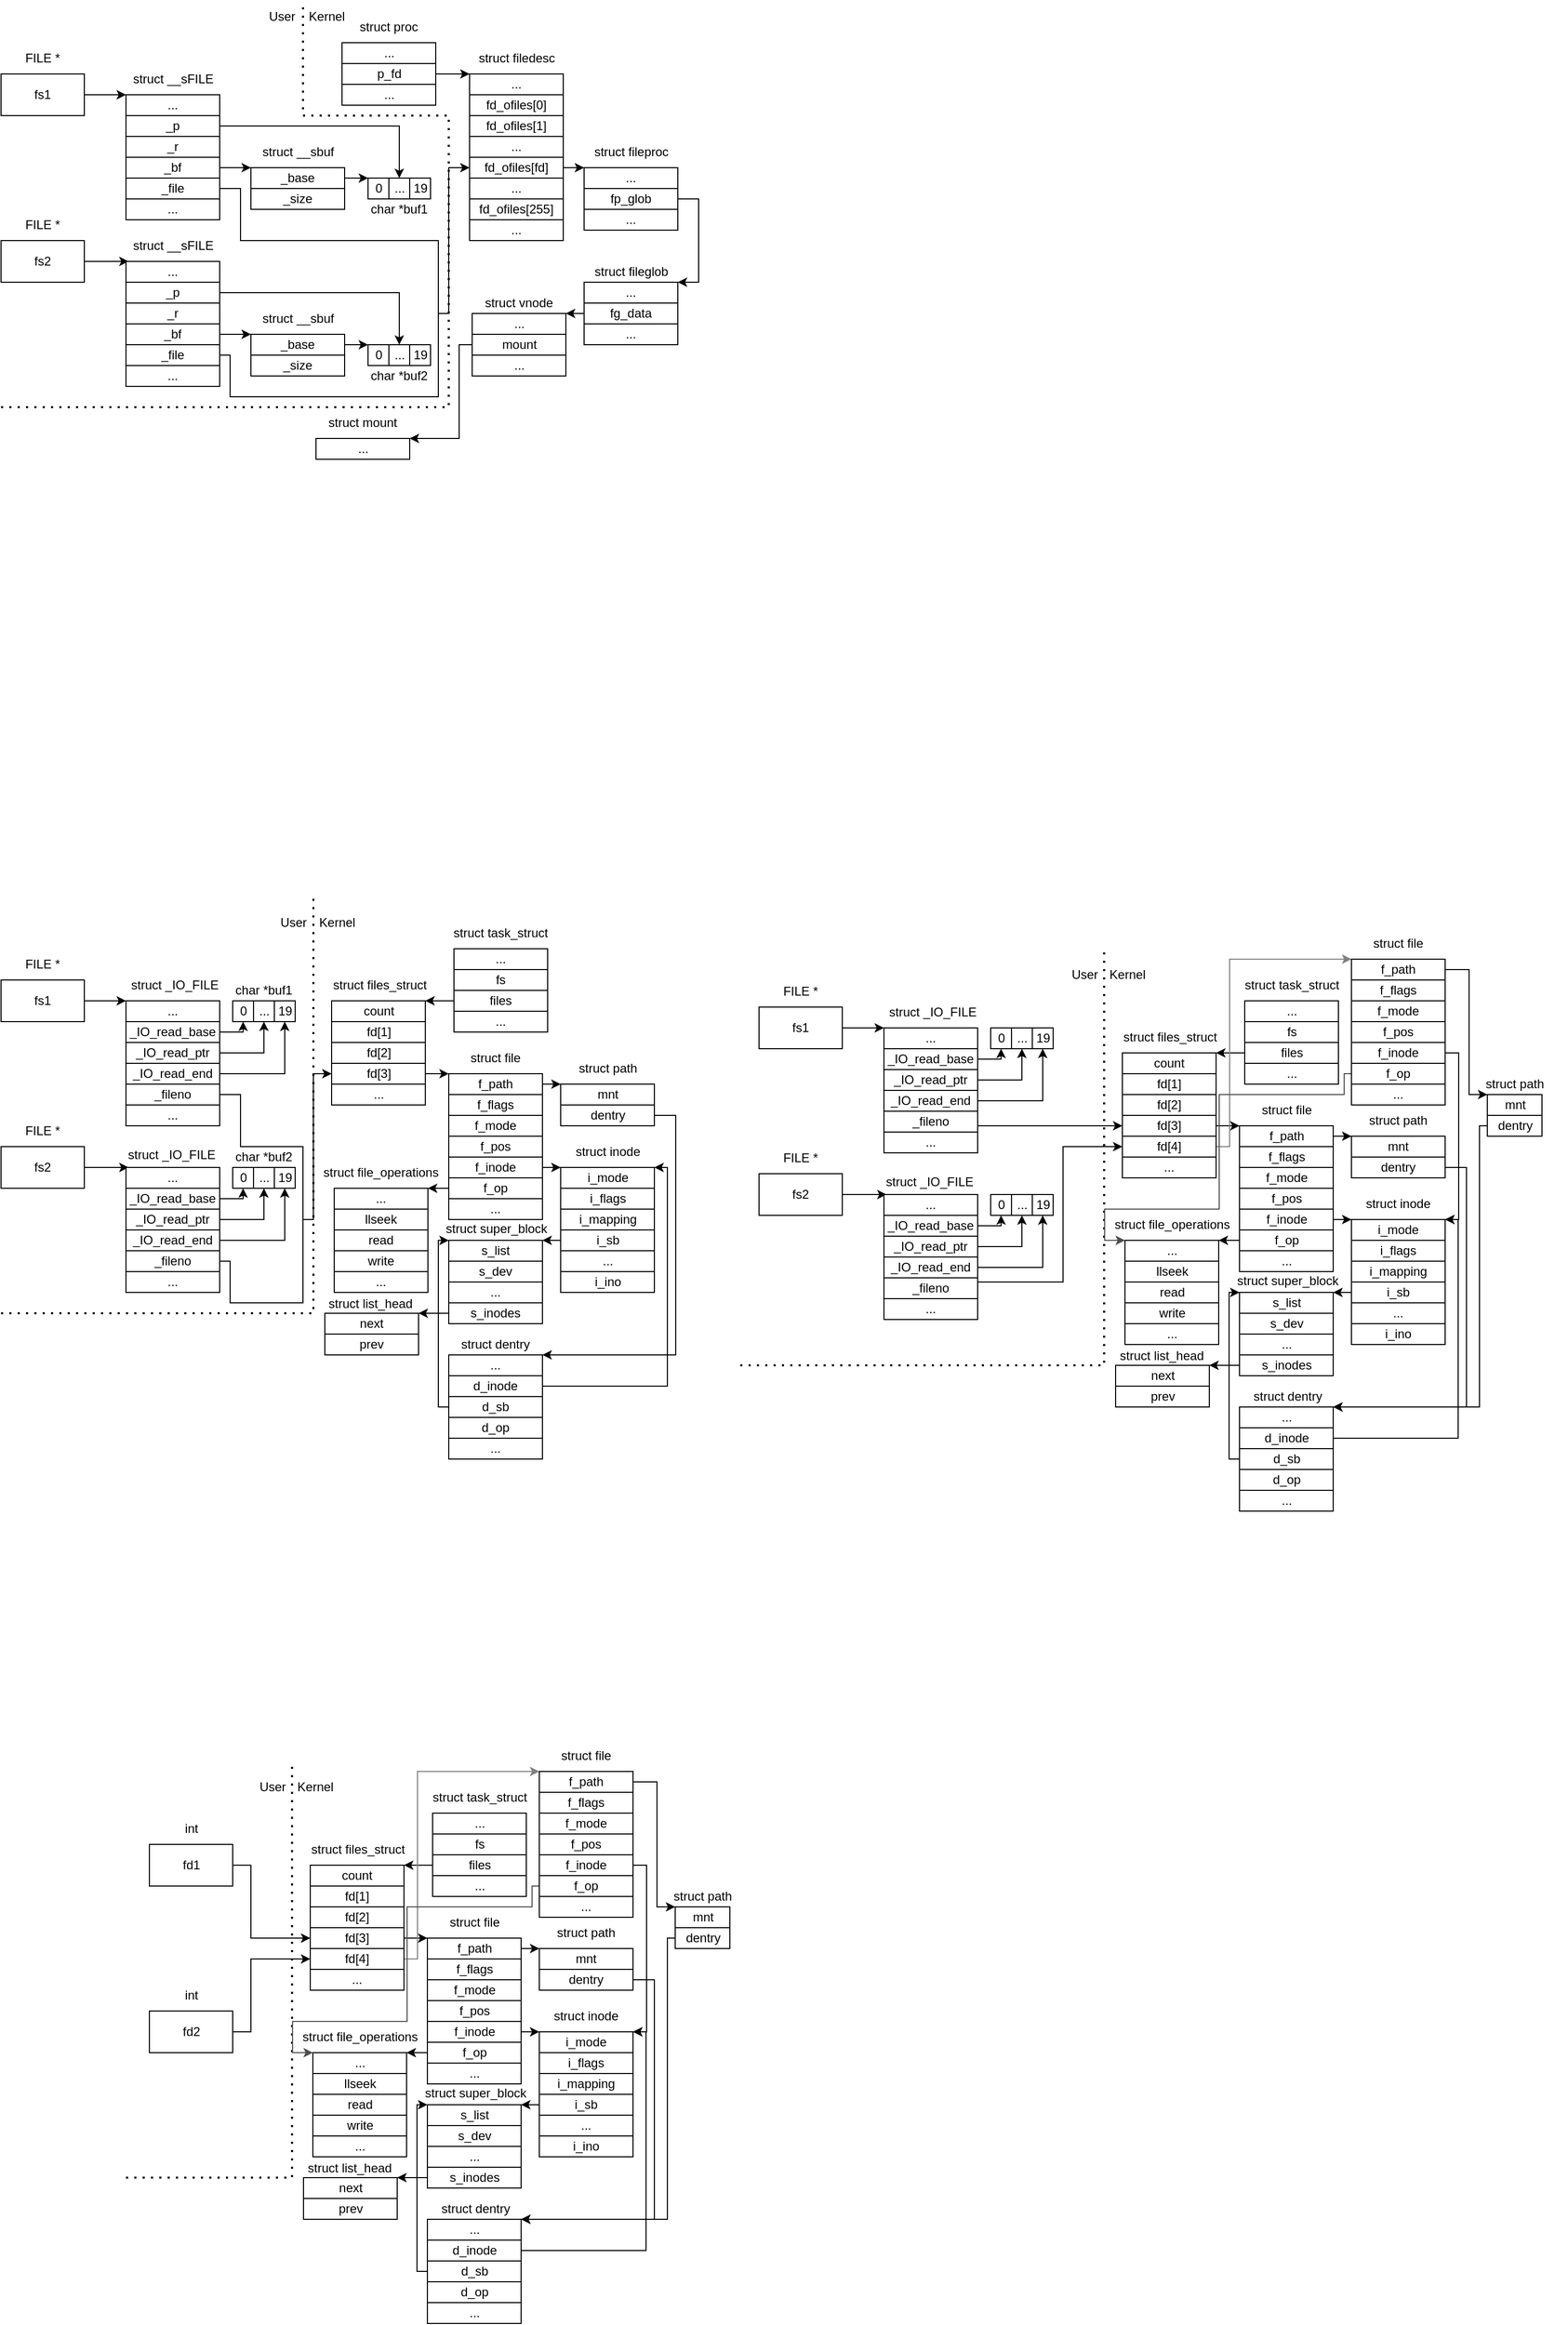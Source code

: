 <mxfile version="26.0.16">
  <diagram name="Первая" id="LGX4j64lbPsMIF5eaEHN">
    <mxGraphModel dx="772" dy="2078" grid="1" gridSize="10" guides="1" tooltips="1" connect="1" arrows="1" fold="1" page="1" pageScale="1" pageWidth="1169" pageHeight="827" math="0" shadow="0">
      <root>
        <mxCell id="0" />
        <mxCell id="1" parent="0" />
        <mxCell id="749MUb2qckXDW5ac8E1b-9" style="edgeStyle=orthogonalEdgeStyle;rounded=0;orthogonalLoop=1;jettySize=auto;html=1;entryX=0;entryY=0;entryDx=0;entryDy=0;" parent="1" source="749MUb2qckXDW5ac8E1b-1" target="749MUb2qckXDW5ac8E1b-5" edge="1">
          <mxGeometry relative="1" as="geometry">
            <Array as="points">
              <mxPoint x="150" y="-720" />
              <mxPoint x="150" y="-720" />
            </Array>
          </mxGeometry>
        </mxCell>
        <mxCell id="749MUb2qckXDW5ac8E1b-1" value="fs1" style="rounded=0;whiteSpace=wrap;html=1;" parent="1" vertex="1">
          <mxGeometry x="40" y="-740" width="80" height="40" as="geometry" />
        </mxCell>
        <mxCell id="749MUb2qckXDW5ac8E1b-21" style="edgeStyle=orthogonalEdgeStyle;rounded=0;orthogonalLoop=1;jettySize=auto;html=1;exitX=1;exitY=0.5;exitDx=0;exitDy=0;entryX=0;entryY=1;entryDx=0;entryDy=0;" parent="1" source="749MUb2qckXDW5ac8E1b-2" target="749MUb2qckXDW5ac8E1b-16" edge="1">
          <mxGeometry relative="1" as="geometry">
            <Array as="points">
              <mxPoint x="150" y="-560" />
              <mxPoint x="150" y="-560" />
            </Array>
          </mxGeometry>
        </mxCell>
        <mxCell id="749MUb2qckXDW5ac8E1b-2" value="fs2" style="rounded=0;whiteSpace=wrap;html=1;" parent="1" vertex="1">
          <mxGeometry x="40" y="-580" width="80" height="40" as="geometry" />
        </mxCell>
        <mxCell id="749MUb2qckXDW5ac8E1b-3" value="FILE *" style="text;html=1;align=center;verticalAlign=middle;whiteSpace=wrap;rounded=0;" parent="1" vertex="1">
          <mxGeometry x="50" y="-770" width="60" height="30" as="geometry" />
        </mxCell>
        <mxCell id="749MUb2qckXDW5ac8E1b-4" value="FILE *" style="text;html=1;align=center;verticalAlign=middle;whiteSpace=wrap;rounded=0;" parent="1" vertex="1">
          <mxGeometry x="50" y="-610" width="60" height="30" as="geometry" />
        </mxCell>
        <mxCell id="749MUb2qckXDW5ac8E1b-5" value="..." style="rounded=0;whiteSpace=wrap;html=1;" parent="1" vertex="1">
          <mxGeometry x="160" y="-720" width="90" height="20" as="geometry" />
        </mxCell>
        <mxCell id="749MUb2qckXDW5ac8E1b-6" value="..." style="rounded=0;whiteSpace=wrap;html=1;" parent="1" vertex="1">
          <mxGeometry x="160" y="-620" width="90" height="20" as="geometry" />
        </mxCell>
        <mxCell id="749MUb2qckXDW5ac8E1b-7" value="struct __sFILE" style="text;html=1;align=center;verticalAlign=middle;whiteSpace=wrap;rounded=0;" parent="1" vertex="1">
          <mxGeometry x="162.5" y="-750" width="85" height="30" as="geometry" />
        </mxCell>
        <mxCell id="749MUb2qckXDW5ac8E1b-44" style="edgeStyle=orthogonalEdgeStyle;rounded=0;orthogonalLoop=1;jettySize=auto;html=1;entryX=0.5;entryY=0;entryDx=0;entryDy=0;" parent="1" source="749MUb2qckXDW5ac8E1b-10" target="749MUb2qckXDW5ac8E1b-33" edge="1">
          <mxGeometry relative="1" as="geometry" />
        </mxCell>
        <mxCell id="749MUb2qckXDW5ac8E1b-10" value="_p" style="rounded=0;whiteSpace=wrap;html=1;" parent="1" vertex="1">
          <mxGeometry x="160" y="-700" width="90" height="20" as="geometry" />
        </mxCell>
        <mxCell id="749MUb2qckXDW5ac8E1b-11" value="_r" style="rounded=0;whiteSpace=wrap;html=1;" parent="1" vertex="1">
          <mxGeometry x="160" y="-680" width="90" height="20" as="geometry" />
        </mxCell>
        <mxCell id="749MUb2qckXDW5ac8E1b-31" style="edgeStyle=orthogonalEdgeStyle;rounded=0;orthogonalLoop=1;jettySize=auto;html=1;exitX=1;exitY=0.5;exitDx=0;exitDy=0;entryX=0;entryY=0;entryDx=0;entryDy=0;" parent="1" source="749MUb2qckXDW5ac8E1b-12" target="749MUb2qckXDW5ac8E1b-22" edge="1">
          <mxGeometry relative="1" as="geometry" />
        </mxCell>
        <mxCell id="749MUb2qckXDW5ac8E1b-12" value="_bf" style="rounded=0;whiteSpace=wrap;html=1;" parent="1" vertex="1">
          <mxGeometry x="160" y="-660" width="90" height="20" as="geometry" />
        </mxCell>
        <mxCell id="749MUb2qckXDW5ac8E1b-62" style="edgeStyle=orthogonalEdgeStyle;rounded=0;orthogonalLoop=1;jettySize=auto;html=1;exitX=1;exitY=0.5;exitDx=0;exitDy=0;endArrow=none;startFill=0;" parent="1" source="749MUb2qckXDW5ac8E1b-13" edge="1">
          <mxGeometry relative="1" as="geometry">
            <mxPoint x="460" y="-430" as="targetPoint" />
            <Array as="points">
              <mxPoint x="270" y="-630" />
              <mxPoint x="270" y="-580" />
              <mxPoint x="460" y="-580" />
            </Array>
          </mxGeometry>
        </mxCell>
        <mxCell id="749MUb2qckXDW5ac8E1b-13" value="_file" style="rounded=0;whiteSpace=wrap;html=1;" parent="1" vertex="1">
          <mxGeometry x="160" y="-640" width="90" height="20" as="geometry" />
        </mxCell>
        <mxCell id="749MUb2qckXDW5ac8E1b-14" value="..." style="rounded=0;whiteSpace=wrap;html=1;" parent="1" vertex="1">
          <mxGeometry x="160" y="-560" width="90" height="20" as="geometry" />
        </mxCell>
        <mxCell id="749MUb2qckXDW5ac8E1b-15" value="..." style="rounded=0;whiteSpace=wrap;html=1;" parent="1" vertex="1">
          <mxGeometry x="160" y="-460" width="90" height="20" as="geometry" />
        </mxCell>
        <mxCell id="749MUb2qckXDW5ac8E1b-16" value="struct __sFILE" style="text;html=1;align=center;verticalAlign=middle;whiteSpace=wrap;rounded=0;" parent="1" vertex="1">
          <mxGeometry x="162.5" y="-590" width="85" height="30" as="geometry" />
        </mxCell>
        <mxCell id="749MUb2qckXDW5ac8E1b-46" style="edgeStyle=orthogonalEdgeStyle;rounded=0;orthogonalLoop=1;jettySize=auto;html=1;entryX=0.5;entryY=0;entryDx=0;entryDy=0;" parent="1" source="749MUb2qckXDW5ac8E1b-17" target="749MUb2qckXDW5ac8E1b-38" edge="1">
          <mxGeometry relative="1" as="geometry" />
        </mxCell>
        <mxCell id="749MUb2qckXDW5ac8E1b-17" value="_p" style="rounded=0;whiteSpace=wrap;html=1;" parent="1" vertex="1">
          <mxGeometry x="160" y="-540" width="90" height="20" as="geometry" />
        </mxCell>
        <mxCell id="749MUb2qckXDW5ac8E1b-18" value="_r" style="rounded=0;whiteSpace=wrap;html=1;" parent="1" vertex="1">
          <mxGeometry x="160" y="-520" width="90" height="20" as="geometry" />
        </mxCell>
        <mxCell id="749MUb2qckXDW5ac8E1b-30" style="edgeStyle=orthogonalEdgeStyle;rounded=0;orthogonalLoop=1;jettySize=auto;html=1;entryX=0;entryY=0;entryDx=0;entryDy=0;" parent="1" source="749MUb2qckXDW5ac8E1b-19" target="749MUb2qckXDW5ac8E1b-26" edge="1">
          <mxGeometry relative="1" as="geometry">
            <Array as="points">
              <mxPoint x="270" y="-490" />
              <mxPoint x="270" y="-490" />
            </Array>
          </mxGeometry>
        </mxCell>
        <mxCell id="749MUb2qckXDW5ac8E1b-19" value="_bf" style="rounded=0;whiteSpace=wrap;html=1;" parent="1" vertex="1">
          <mxGeometry x="160" y="-500" width="90" height="20" as="geometry" />
        </mxCell>
        <mxCell id="749MUb2qckXDW5ac8E1b-61" style="edgeStyle=orthogonalEdgeStyle;rounded=0;orthogonalLoop=1;jettySize=auto;html=1;exitX=1;exitY=0.5;exitDx=0;exitDy=0;entryX=0;entryY=0.5;entryDx=0;entryDy=0;" parent="1" source="749MUb2qckXDW5ac8E1b-20" target="749MUb2qckXDW5ac8E1b-58" edge="1">
          <mxGeometry relative="1" as="geometry">
            <Array as="points">
              <mxPoint x="260" y="-470" />
              <mxPoint x="260" y="-430" />
              <mxPoint x="460" y="-430" />
              <mxPoint x="460" y="-510" />
              <mxPoint x="470" y="-510" />
              <mxPoint x="470" y="-650" />
            </Array>
          </mxGeometry>
        </mxCell>
        <mxCell id="749MUb2qckXDW5ac8E1b-20" value="_file" style="rounded=0;whiteSpace=wrap;html=1;" parent="1" vertex="1">
          <mxGeometry x="160" y="-480" width="90" height="20" as="geometry" />
        </mxCell>
        <mxCell id="749MUb2qckXDW5ac8E1b-42" style="edgeStyle=orthogonalEdgeStyle;rounded=0;orthogonalLoop=1;jettySize=auto;html=1;exitX=1;exitY=0.5;exitDx=0;exitDy=0;entryX=0;entryY=0;entryDx=0;entryDy=0;" parent="1" source="749MUb2qckXDW5ac8E1b-22" target="749MUb2qckXDW5ac8E1b-32" edge="1">
          <mxGeometry relative="1" as="geometry" />
        </mxCell>
        <mxCell id="749MUb2qckXDW5ac8E1b-22" value="_base" style="rounded=0;whiteSpace=wrap;html=1;" parent="1" vertex="1">
          <mxGeometry x="280" y="-650" width="90" height="20" as="geometry" />
        </mxCell>
        <mxCell id="749MUb2qckXDW5ac8E1b-23" value="struct __sbuf" style="text;html=1;align=center;verticalAlign=middle;whiteSpace=wrap;rounded=0;" parent="1" vertex="1">
          <mxGeometry x="282.5" y="-680" width="85" height="30" as="geometry" />
        </mxCell>
        <mxCell id="749MUb2qckXDW5ac8E1b-24" value="_size" style="rounded=0;whiteSpace=wrap;html=1;" parent="1" vertex="1">
          <mxGeometry x="280" y="-630" width="90" height="20" as="geometry" />
        </mxCell>
        <mxCell id="749MUb2qckXDW5ac8E1b-41" style="edgeStyle=orthogonalEdgeStyle;rounded=0;orthogonalLoop=1;jettySize=auto;html=1;exitX=1;exitY=0.5;exitDx=0;exitDy=0;entryX=0;entryY=0;entryDx=0;entryDy=0;" parent="1" source="749MUb2qckXDW5ac8E1b-26" target="749MUb2qckXDW5ac8E1b-37" edge="1">
          <mxGeometry relative="1" as="geometry" />
        </mxCell>
        <mxCell id="749MUb2qckXDW5ac8E1b-26" value="_base" style="rounded=0;whiteSpace=wrap;html=1;" parent="1" vertex="1">
          <mxGeometry x="280" y="-490" width="90" height="20" as="geometry" />
        </mxCell>
        <mxCell id="749MUb2qckXDW5ac8E1b-27" value="struct __sbuf" style="text;html=1;align=center;verticalAlign=middle;whiteSpace=wrap;rounded=0;" parent="1" vertex="1">
          <mxGeometry x="282.5" y="-520" width="85" height="30" as="geometry" />
        </mxCell>
        <mxCell id="749MUb2qckXDW5ac8E1b-28" value="_size" style="rounded=0;whiteSpace=wrap;html=1;" parent="1" vertex="1">
          <mxGeometry x="280" y="-470" width="90" height="20" as="geometry" />
        </mxCell>
        <mxCell id="749MUb2qckXDW5ac8E1b-32" value="0" style="rounded=0;whiteSpace=wrap;html=1;" parent="1" vertex="1">
          <mxGeometry x="392.5" y="-640" width="20" height="20" as="geometry" />
        </mxCell>
        <mxCell id="749MUb2qckXDW5ac8E1b-33" value="..." style="rounded=0;whiteSpace=wrap;html=1;" parent="1" vertex="1">
          <mxGeometry x="412.5" y="-640" width="20" height="20" as="geometry" />
        </mxCell>
        <mxCell id="749MUb2qckXDW5ac8E1b-34" value="19" style="rounded=0;whiteSpace=wrap;html=1;" parent="1" vertex="1">
          <mxGeometry x="432.5" y="-640" width="20" height="20" as="geometry" />
        </mxCell>
        <mxCell id="749MUb2qckXDW5ac8E1b-35" value="char *buf1" style="text;html=1;align=center;verticalAlign=middle;whiteSpace=wrap;rounded=0;" parent="1" vertex="1">
          <mxGeometry x="380" y="-625" width="85" height="30" as="geometry" />
        </mxCell>
        <mxCell id="749MUb2qckXDW5ac8E1b-37" value="0" style="rounded=0;whiteSpace=wrap;html=1;" parent="1" vertex="1">
          <mxGeometry x="392.5" y="-480" width="20" height="20" as="geometry" />
        </mxCell>
        <mxCell id="749MUb2qckXDW5ac8E1b-38" value="..." style="rounded=0;whiteSpace=wrap;html=1;" parent="1" vertex="1">
          <mxGeometry x="412.5" y="-480" width="20" height="20" as="geometry" />
        </mxCell>
        <mxCell id="749MUb2qckXDW5ac8E1b-39" value="19" style="rounded=0;whiteSpace=wrap;html=1;" parent="1" vertex="1">
          <mxGeometry x="432.5" y="-480" width="20" height="20" as="geometry" />
        </mxCell>
        <mxCell id="749MUb2qckXDW5ac8E1b-40" value="char *buf2" style="text;html=1;align=center;verticalAlign=middle;whiteSpace=wrap;rounded=0;" parent="1" vertex="1">
          <mxGeometry x="380" y="-465" width="85" height="30" as="geometry" />
        </mxCell>
        <mxCell id="749MUb2qckXDW5ac8E1b-47" value="..." style="rounded=0;whiteSpace=wrap;html=1;" parent="1" vertex="1">
          <mxGeometry x="367.5" y="-770" width="90" height="20" as="geometry" />
        </mxCell>
        <mxCell id="749MUb2qckXDW5ac8E1b-48" value="..." style="rounded=0;whiteSpace=wrap;html=1;" parent="1" vertex="1">
          <mxGeometry x="367.5" y="-730" width="90" height="20" as="geometry" />
        </mxCell>
        <mxCell id="749MUb2qckXDW5ac8E1b-49" value="struct proc" style="text;html=1;align=center;verticalAlign=middle;whiteSpace=wrap;rounded=0;" parent="1" vertex="1">
          <mxGeometry x="370" y="-800" width="85" height="30" as="geometry" />
        </mxCell>
        <mxCell id="749MUb2qckXDW5ac8E1b-55" style="edgeStyle=orthogonalEdgeStyle;rounded=0;orthogonalLoop=1;jettySize=auto;html=1;entryX=0;entryY=0;entryDx=0;entryDy=0;" parent="1" source="749MUb2qckXDW5ac8E1b-50" target="749MUb2qckXDW5ac8E1b-51" edge="1">
          <mxGeometry relative="1" as="geometry">
            <Array as="points">
              <mxPoint x="410" y="-740" />
              <mxPoint x="410" y="-740" />
            </Array>
          </mxGeometry>
        </mxCell>
        <mxCell id="749MUb2qckXDW5ac8E1b-50" value="p_fd" style="rounded=0;whiteSpace=wrap;html=1;" parent="1" vertex="1">
          <mxGeometry x="367.5" y="-750" width="90" height="20" as="geometry" />
        </mxCell>
        <mxCell id="749MUb2qckXDW5ac8E1b-51" value="..." style="rounded=0;whiteSpace=wrap;html=1;" parent="1" vertex="1">
          <mxGeometry x="490" y="-740" width="90" height="20" as="geometry" />
        </mxCell>
        <mxCell id="749MUb2qckXDW5ac8E1b-52" value="struct&amp;nbsp;filedesc" style="text;html=1;align=center;verticalAlign=middle;whiteSpace=wrap;rounded=0;" parent="1" vertex="1">
          <mxGeometry x="492.5" y="-770" width="85" height="30" as="geometry" />
        </mxCell>
        <mxCell id="749MUb2qckXDW5ac8E1b-53" value="fd_ofiles[0]" style="rounded=0;whiteSpace=wrap;html=1;" parent="1" vertex="1">
          <mxGeometry x="490" y="-720" width="90" height="20" as="geometry" />
        </mxCell>
        <mxCell id="749MUb2qckXDW5ac8E1b-54" value="..." style="rounded=0;whiteSpace=wrap;html=1;" parent="1" vertex="1">
          <mxGeometry x="490" y="-680" width="90" height="20" as="geometry" />
        </mxCell>
        <mxCell id="749MUb2qckXDW5ac8E1b-56" value="fd_ofiles[1]" style="rounded=0;whiteSpace=wrap;html=1;" parent="1" vertex="1">
          <mxGeometry x="490" y="-700" width="90" height="20" as="geometry" />
        </mxCell>
        <mxCell id="749MUb2qckXDW5ac8E1b-57" value="..." style="rounded=0;whiteSpace=wrap;html=1;" parent="1" vertex="1">
          <mxGeometry x="490" y="-640" width="90" height="20" as="geometry" />
        </mxCell>
        <mxCell id="749MUb2qckXDW5ac8E1b-64" style="edgeStyle=orthogonalEdgeStyle;rounded=0;orthogonalLoop=1;jettySize=auto;html=1;exitX=1;exitY=0.5;exitDx=0;exitDy=0;entryX=0;entryY=0;entryDx=0;entryDy=0;" parent="1" source="749MUb2qckXDW5ac8E1b-58" target="749MUb2qckXDW5ac8E1b-63" edge="1">
          <mxGeometry relative="1" as="geometry" />
        </mxCell>
        <mxCell id="749MUb2qckXDW5ac8E1b-58" value="fd_ofiles[fd]" style="rounded=0;whiteSpace=wrap;html=1;" parent="1" vertex="1">
          <mxGeometry x="490" y="-660" width="90" height="20" as="geometry" />
        </mxCell>
        <mxCell id="749MUb2qckXDW5ac8E1b-59" value="fd_ofiles[255]" style="rounded=0;whiteSpace=wrap;html=1;" parent="1" vertex="1">
          <mxGeometry x="490" y="-620" width="90" height="20" as="geometry" />
        </mxCell>
        <mxCell id="749MUb2qckXDW5ac8E1b-60" value="..." style="rounded=0;whiteSpace=wrap;html=1;" parent="1" vertex="1">
          <mxGeometry x="490" y="-600" width="90" height="20" as="geometry" />
        </mxCell>
        <mxCell id="749MUb2qckXDW5ac8E1b-63" value="..." style="rounded=0;whiteSpace=wrap;html=1;" parent="1" vertex="1">
          <mxGeometry x="600" y="-650" width="90" height="20" as="geometry" />
        </mxCell>
        <mxCell id="749MUb2qckXDW5ac8E1b-65" value="struct&amp;nbsp;fileproc" style="text;html=1;align=center;verticalAlign=middle;whiteSpace=wrap;rounded=0;" parent="1" vertex="1">
          <mxGeometry x="602.5" y="-680" width="85" height="30" as="geometry" />
        </mxCell>
        <mxCell id="749MUb2qckXDW5ac8E1b-71" style="edgeStyle=orthogonalEdgeStyle;rounded=0;orthogonalLoop=1;jettySize=auto;html=1;exitX=1;exitY=0.5;exitDx=0;exitDy=0;entryX=1;entryY=0;entryDx=0;entryDy=0;" parent="1" source="749MUb2qckXDW5ac8E1b-66" target="749MUb2qckXDW5ac8E1b-70" edge="1">
          <mxGeometry relative="1" as="geometry">
            <Array as="points">
              <mxPoint x="710" y="-620" />
              <mxPoint x="710" y="-540" />
            </Array>
          </mxGeometry>
        </mxCell>
        <mxCell id="749MUb2qckXDW5ac8E1b-66" value="fp_glob" style="rounded=0;whiteSpace=wrap;html=1;" parent="1" vertex="1">
          <mxGeometry x="600" y="-630" width="90" height="20" as="geometry" />
        </mxCell>
        <mxCell id="749MUb2qckXDW5ac8E1b-67" value="..." style="rounded=0;whiteSpace=wrap;html=1;" parent="1" vertex="1">
          <mxGeometry x="600" y="-610" width="90" height="20" as="geometry" />
        </mxCell>
        <mxCell id="749MUb2qckXDW5ac8E1b-69" value="struct fileglob" style="text;html=1;align=center;verticalAlign=middle;whiteSpace=wrap;rounded=0;" parent="1" vertex="1">
          <mxGeometry x="602.5" y="-565" width="85" height="30" as="geometry" />
        </mxCell>
        <mxCell id="749MUb2qckXDW5ac8E1b-70" value="..." style="rounded=0;whiteSpace=wrap;html=1;" parent="1" vertex="1">
          <mxGeometry x="600" y="-540" width="90" height="20" as="geometry" />
        </mxCell>
        <mxCell id="749MUb2qckXDW5ac8E1b-76" style="edgeStyle=orthogonalEdgeStyle;rounded=0;orthogonalLoop=1;jettySize=auto;html=1;exitX=0;exitY=0.5;exitDx=0;exitDy=0;entryX=1;entryY=0;entryDx=0;entryDy=0;" parent="1" source="749MUb2qckXDW5ac8E1b-72" target="749MUb2qckXDW5ac8E1b-75" edge="1">
          <mxGeometry relative="1" as="geometry" />
        </mxCell>
        <mxCell id="749MUb2qckXDW5ac8E1b-72" value="fg_data" style="rounded=0;whiteSpace=wrap;html=1;" parent="1" vertex="1">
          <mxGeometry x="600" y="-520" width="90" height="20" as="geometry" />
        </mxCell>
        <mxCell id="749MUb2qckXDW5ac8E1b-73" value="..." style="rounded=0;whiteSpace=wrap;html=1;" parent="1" vertex="1">
          <mxGeometry x="600" y="-500" width="90" height="20" as="geometry" />
        </mxCell>
        <mxCell id="749MUb2qckXDW5ac8E1b-74" value="struct vnode" style="text;html=1;align=center;verticalAlign=middle;whiteSpace=wrap;rounded=0;" parent="1" vertex="1">
          <mxGeometry x="495" y="-535" width="85" height="30" as="geometry" />
        </mxCell>
        <mxCell id="749MUb2qckXDW5ac8E1b-75" value="..." style="rounded=0;whiteSpace=wrap;html=1;" parent="1" vertex="1">
          <mxGeometry x="492.5" y="-510" width="90" height="20" as="geometry" />
        </mxCell>
        <mxCell id="749MUb2qckXDW5ac8E1b-81" style="edgeStyle=orthogonalEdgeStyle;rounded=0;orthogonalLoop=1;jettySize=auto;html=1;exitX=0;exitY=0.5;exitDx=0;exitDy=0;entryX=1;entryY=0;entryDx=0;entryDy=0;" parent="1" source="749MUb2qckXDW5ac8E1b-77" target="749MUb2qckXDW5ac8E1b-84" edge="1">
          <mxGeometry relative="1" as="geometry">
            <mxPoint x="448" y="-400" as="targetPoint" />
            <Array as="points">
              <mxPoint x="480" y="-480" />
              <mxPoint x="480" y="-390" />
            </Array>
          </mxGeometry>
        </mxCell>
        <mxCell id="749MUb2qckXDW5ac8E1b-77" value="mount" style="rounded=0;whiteSpace=wrap;html=1;" parent="1" vertex="1">
          <mxGeometry x="492.5" y="-490" width="90" height="20" as="geometry" />
        </mxCell>
        <mxCell id="749MUb2qckXDW5ac8E1b-78" value="..." style="rounded=0;whiteSpace=wrap;html=1;" parent="1" vertex="1">
          <mxGeometry x="492.5" y="-470" width="90" height="20" as="geometry" />
        </mxCell>
        <mxCell id="749MUb2qckXDW5ac8E1b-84" value="..." style="rounded=0;whiteSpace=wrap;html=1;" parent="1" vertex="1">
          <mxGeometry x="342.5" y="-390" width="90" height="20" as="geometry" />
        </mxCell>
        <mxCell id="749MUb2qckXDW5ac8E1b-85" value="struct mount" style="text;html=1;align=center;verticalAlign=middle;whiteSpace=wrap;rounded=0;" parent="1" vertex="1">
          <mxGeometry x="345" y="-420" width="85" height="30" as="geometry" />
        </mxCell>
        <mxCell id="izm7DxzqD92HIlnZ6gb_-1" value="" style="endArrow=none;dashed=1;html=1;dashPattern=1 3;strokeWidth=2;rounded=0;" parent="1" edge="1">
          <mxGeometry width="50" height="50" relative="1" as="geometry">
            <mxPoint x="40" y="-420" as="sourcePoint" />
            <mxPoint x="330" y="-810" as="targetPoint" />
            <Array as="points">
              <mxPoint x="330" y="-420" />
              <mxPoint x="470" y="-420" />
              <mxPoint x="470" y="-700" />
              <mxPoint x="330" y="-700" />
            </Array>
          </mxGeometry>
        </mxCell>
        <mxCell id="izm7DxzqD92HIlnZ6gb_-2" value="User" style="text;html=1;align=center;verticalAlign=middle;whiteSpace=wrap;rounded=0;" parent="1" vertex="1">
          <mxGeometry x="280" y="-810" width="60" height="30" as="geometry" />
        </mxCell>
        <mxCell id="izm7DxzqD92HIlnZ6gb_-3" value="Kernel" style="text;html=1;align=center;verticalAlign=middle;whiteSpace=wrap;rounded=0;" parent="1" vertex="1">
          <mxGeometry x="323" y="-810" width="60" height="30" as="geometry" />
        </mxCell>
        <mxCell id="izm7DxzqD92HIlnZ6gb_-5" style="edgeStyle=orthogonalEdgeStyle;rounded=0;orthogonalLoop=1;jettySize=auto;html=1;entryX=0;entryY=0;entryDx=0;entryDy=0;" parent="1" source="izm7DxzqD92HIlnZ6gb_-6" target="izm7DxzqD92HIlnZ6gb_-11" edge="1">
          <mxGeometry relative="1" as="geometry">
            <Array as="points">
              <mxPoint x="150" y="150" />
              <mxPoint x="150" y="150" />
            </Array>
          </mxGeometry>
        </mxCell>
        <mxCell id="izm7DxzqD92HIlnZ6gb_-6" value="fs1" style="rounded=0;whiteSpace=wrap;html=1;" parent="1" vertex="1">
          <mxGeometry x="40" y="130" width="80" height="40" as="geometry" />
        </mxCell>
        <mxCell id="izm7DxzqD92HIlnZ6gb_-7" style="edgeStyle=orthogonalEdgeStyle;rounded=0;orthogonalLoop=1;jettySize=auto;html=1;exitX=1;exitY=0.5;exitDx=0;exitDy=0;entryX=0;entryY=1;entryDx=0;entryDy=0;" parent="1" source="izm7DxzqD92HIlnZ6gb_-8" edge="1">
          <mxGeometry relative="1" as="geometry">
            <Array as="points">
              <mxPoint x="150" y="310" />
              <mxPoint x="150" y="310" />
            </Array>
            <mxPoint x="162.5" y="310" as="targetPoint" />
          </mxGeometry>
        </mxCell>
        <mxCell id="izm7DxzqD92HIlnZ6gb_-8" value="fs2" style="rounded=0;whiteSpace=wrap;html=1;" parent="1" vertex="1">
          <mxGeometry x="40" y="290" width="80" height="40" as="geometry" />
        </mxCell>
        <mxCell id="izm7DxzqD92HIlnZ6gb_-9" value="FILE *" style="text;html=1;align=center;verticalAlign=middle;whiteSpace=wrap;rounded=0;" parent="1" vertex="1">
          <mxGeometry x="50" y="100" width="60" height="30" as="geometry" />
        </mxCell>
        <mxCell id="izm7DxzqD92HIlnZ6gb_-10" value="FILE *" style="text;html=1;align=center;verticalAlign=middle;whiteSpace=wrap;rounded=0;" parent="1" vertex="1">
          <mxGeometry x="50" y="260" width="60" height="30" as="geometry" />
        </mxCell>
        <mxCell id="izm7DxzqD92HIlnZ6gb_-11" value="..." style="rounded=0;whiteSpace=wrap;html=1;" parent="1" vertex="1">
          <mxGeometry x="160" y="150" width="90" height="20" as="geometry" />
        </mxCell>
        <mxCell id="izm7DxzqD92HIlnZ6gb_-12" value="..." style="rounded=0;whiteSpace=wrap;html=1;" parent="1" vertex="1">
          <mxGeometry x="160" y="250" width="90" height="20" as="geometry" />
        </mxCell>
        <mxCell id="izm7DxzqD92HIlnZ6gb_-13" value="struct _IO_FILE" style="text;html=1;align=center;verticalAlign=middle;whiteSpace=wrap;rounded=0;" parent="1" vertex="1">
          <mxGeometry x="162.5" y="120" width="87.5" height="30" as="geometry" />
        </mxCell>
        <mxCell id="izm7DxzqD92HIlnZ6gb_-84" style="edgeStyle=orthogonalEdgeStyle;rounded=0;orthogonalLoop=1;jettySize=auto;html=1;entryX=0.5;entryY=1;entryDx=0;entryDy=0;" parent="1" source="izm7DxzqD92HIlnZ6gb_-15" target="izm7DxzqD92HIlnZ6gb_-39" edge="1">
          <mxGeometry relative="1" as="geometry">
            <Array as="points">
              <mxPoint x="273" y="180" />
            </Array>
          </mxGeometry>
        </mxCell>
        <mxCell id="izm7DxzqD92HIlnZ6gb_-15" value="_IO_read_base" style="rounded=0;whiteSpace=wrap;html=1;" parent="1" vertex="1">
          <mxGeometry x="160" y="170" width="90" height="20" as="geometry" />
        </mxCell>
        <mxCell id="izm7DxzqD92HIlnZ6gb_-85" style="edgeStyle=orthogonalEdgeStyle;rounded=0;orthogonalLoop=1;jettySize=auto;html=1;entryX=0.5;entryY=1;entryDx=0;entryDy=0;" parent="1" source="izm7DxzqD92HIlnZ6gb_-16" target="izm7DxzqD92HIlnZ6gb_-40" edge="1">
          <mxGeometry relative="1" as="geometry" />
        </mxCell>
        <mxCell id="izm7DxzqD92HIlnZ6gb_-16" value="_IO_read_ptr" style="rounded=0;whiteSpace=wrap;html=1;" parent="1" vertex="1">
          <mxGeometry x="160" y="190" width="90" height="20" as="geometry" />
        </mxCell>
        <mxCell id="izm7DxzqD92HIlnZ6gb_-86" style="edgeStyle=orthogonalEdgeStyle;rounded=0;orthogonalLoop=1;jettySize=auto;html=1;entryX=0.5;entryY=1;entryDx=0;entryDy=0;" parent="1" source="izm7DxzqD92HIlnZ6gb_-18" target="izm7DxzqD92HIlnZ6gb_-41" edge="1">
          <mxGeometry relative="1" as="geometry" />
        </mxCell>
        <mxCell id="izm7DxzqD92HIlnZ6gb_-18" value="_IO_read_end" style="rounded=0;whiteSpace=wrap;html=1;" parent="1" vertex="1">
          <mxGeometry x="160" y="210" width="90" height="20" as="geometry" />
        </mxCell>
        <mxCell id="izm7DxzqD92HIlnZ6gb_-19" style="edgeStyle=orthogonalEdgeStyle;rounded=0;orthogonalLoop=1;jettySize=auto;html=1;exitX=1;exitY=0.5;exitDx=0;exitDy=0;endArrow=none;startFill=0;" parent="1" source="izm7DxzqD92HIlnZ6gb_-20" edge="1">
          <mxGeometry relative="1" as="geometry">
            <mxPoint x="330" y="440" as="targetPoint" />
            <Array as="points">
              <mxPoint x="270" y="240" />
              <mxPoint x="270" y="290" />
              <mxPoint x="330" y="290" />
              <mxPoint x="330" y="440" />
            </Array>
          </mxGeometry>
        </mxCell>
        <mxCell id="izm7DxzqD92HIlnZ6gb_-20" value="_fileno" style="rounded=0;whiteSpace=wrap;html=1;" parent="1" vertex="1">
          <mxGeometry x="160" y="230" width="90" height="20" as="geometry" />
        </mxCell>
        <mxCell id="izm7DxzqD92HIlnZ6gb_-21" value="..." style="rounded=0;whiteSpace=wrap;html=1;" parent="1" vertex="1">
          <mxGeometry x="160" y="310" width="90" height="20" as="geometry" />
        </mxCell>
        <mxCell id="izm7DxzqD92HIlnZ6gb_-22" value="..." style="rounded=0;whiteSpace=wrap;html=1;" parent="1" vertex="1">
          <mxGeometry x="160" y="410" width="90" height="20" as="geometry" />
        </mxCell>
        <mxCell id="izm7DxzqD92HIlnZ6gb_-83" style="edgeStyle=orthogonalEdgeStyle;rounded=0;orthogonalLoop=1;jettySize=auto;html=1;entryX=0.5;entryY=1;entryDx=0;entryDy=0;" parent="1" source="izm7DxzqD92HIlnZ6gb_-25" target="izm7DxzqD92HIlnZ6gb_-43" edge="1">
          <mxGeometry relative="1" as="geometry">
            <Array as="points">
              <mxPoint x="273" y="340" />
            </Array>
          </mxGeometry>
        </mxCell>
        <mxCell id="izm7DxzqD92HIlnZ6gb_-25" value="_IO_read_base" style="rounded=0;whiteSpace=wrap;html=1;" parent="1" vertex="1">
          <mxGeometry x="160" y="330" width="90" height="20" as="geometry" />
        </mxCell>
        <mxCell id="izm7DxzqD92HIlnZ6gb_-82" style="edgeStyle=orthogonalEdgeStyle;rounded=0;orthogonalLoop=1;jettySize=auto;html=1;entryX=0.5;entryY=1;entryDx=0;entryDy=0;" parent="1" source="izm7DxzqD92HIlnZ6gb_-26" target="izm7DxzqD92HIlnZ6gb_-44" edge="1">
          <mxGeometry relative="1" as="geometry" />
        </mxCell>
        <mxCell id="izm7DxzqD92HIlnZ6gb_-26" value="_IO_read_ptr" style="rounded=0;whiteSpace=wrap;html=1;" parent="1" vertex="1">
          <mxGeometry x="160" y="350" width="90" height="20" as="geometry" />
        </mxCell>
        <mxCell id="izm7DxzqD92HIlnZ6gb_-27" style="edgeStyle=orthogonalEdgeStyle;rounded=0;orthogonalLoop=1;jettySize=auto;html=1;entryX=0.5;entryY=1;entryDx=0;entryDy=0;" parent="1" source="izm7DxzqD92HIlnZ6gb_-28" target="izm7DxzqD92HIlnZ6gb_-45" edge="1">
          <mxGeometry relative="1" as="geometry">
            <Array as="points">
              <mxPoint x="313" y="380" />
            </Array>
            <mxPoint x="280.0" y="380" as="targetPoint" />
          </mxGeometry>
        </mxCell>
        <mxCell id="izm7DxzqD92HIlnZ6gb_-28" value="_IO_read_end" style="rounded=0;whiteSpace=wrap;html=1;" parent="1" vertex="1">
          <mxGeometry x="160" y="370" width="90" height="20" as="geometry" />
        </mxCell>
        <mxCell id="izm7DxzqD92HIlnZ6gb_-29" style="edgeStyle=orthogonalEdgeStyle;rounded=0;orthogonalLoop=1;jettySize=auto;html=1;exitX=1;exitY=0.5;exitDx=0;exitDy=0;entryX=0;entryY=0.5;entryDx=0;entryDy=0;" parent="1" source="izm7DxzqD92HIlnZ6gb_-30" edge="1" target="izm7DxzqD92HIlnZ6gb_-93">
          <mxGeometry relative="1" as="geometry">
            <Array as="points">
              <mxPoint x="260" y="400" />
              <mxPoint x="260" y="440" />
              <mxPoint x="330" y="440" />
              <mxPoint x="330" y="360" />
              <mxPoint x="340" y="360" />
              <mxPoint x="340" y="220" />
            </Array>
            <mxPoint x="490" y="220" as="targetPoint" />
          </mxGeometry>
        </mxCell>
        <mxCell id="izm7DxzqD92HIlnZ6gb_-30" value="_fileno" style="rounded=0;whiteSpace=wrap;html=1;" parent="1" vertex="1">
          <mxGeometry x="160" y="390" width="90" height="20" as="geometry" />
        </mxCell>
        <mxCell id="izm7DxzqD92HIlnZ6gb_-39" value="0" style="rounded=0;whiteSpace=wrap;html=1;" parent="1" vertex="1">
          <mxGeometry x="262.5" y="150" width="20" height="20" as="geometry" />
        </mxCell>
        <mxCell id="izm7DxzqD92HIlnZ6gb_-40" value="..." style="rounded=0;whiteSpace=wrap;html=1;" parent="1" vertex="1">
          <mxGeometry x="282.5" y="150" width="20" height="20" as="geometry" />
        </mxCell>
        <mxCell id="izm7DxzqD92HIlnZ6gb_-41" value="19" style="rounded=0;whiteSpace=wrap;html=1;" parent="1" vertex="1">
          <mxGeometry x="302.5" y="150" width="20" height="20" as="geometry" />
        </mxCell>
        <mxCell id="izm7DxzqD92HIlnZ6gb_-42" value="char *buf1" style="text;html=1;align=center;verticalAlign=middle;whiteSpace=wrap;rounded=0;" parent="1" vertex="1">
          <mxGeometry x="250" y="125" width="85" height="30" as="geometry" />
        </mxCell>
        <mxCell id="izm7DxzqD92HIlnZ6gb_-43" value="0" style="rounded=0;whiteSpace=wrap;html=1;" parent="1" vertex="1">
          <mxGeometry x="262.5" y="310" width="20" height="20" as="geometry" />
        </mxCell>
        <mxCell id="izm7DxzqD92HIlnZ6gb_-44" value="..." style="rounded=0;whiteSpace=wrap;html=1;" parent="1" vertex="1">
          <mxGeometry x="282.5" y="310" width="20" height="20" as="geometry" />
        </mxCell>
        <mxCell id="izm7DxzqD92HIlnZ6gb_-45" value="19" style="rounded=0;whiteSpace=wrap;html=1;" parent="1" vertex="1">
          <mxGeometry x="302.5" y="310" width="20" height="20" as="geometry" />
        </mxCell>
        <mxCell id="izm7DxzqD92HIlnZ6gb_-46" value="char *buf2" style="text;html=1;align=center;verticalAlign=middle;whiteSpace=wrap;rounded=0;" parent="1" vertex="1">
          <mxGeometry x="250" y="285" width="85" height="30" as="geometry" />
        </mxCell>
        <mxCell id="izm7DxzqD92HIlnZ6gb_-79" value="" style="endArrow=none;dashed=1;html=1;dashPattern=1 3;strokeWidth=2;rounded=0;" parent="1" edge="1">
          <mxGeometry width="50" height="50" relative="1" as="geometry">
            <mxPoint x="40" y="450" as="sourcePoint" />
            <mxPoint x="340" y="50" as="targetPoint" />
            <Array as="points">
              <mxPoint x="330" y="450" />
              <mxPoint x="340" y="450" />
              <mxPoint x="340" y="300" />
            </Array>
          </mxGeometry>
        </mxCell>
        <mxCell id="izm7DxzqD92HIlnZ6gb_-80" value="User" style="text;html=1;align=center;verticalAlign=middle;whiteSpace=wrap;rounded=0;" parent="1" vertex="1">
          <mxGeometry x="291" y="60" width="60" height="30" as="geometry" />
        </mxCell>
        <mxCell id="izm7DxzqD92HIlnZ6gb_-81" value="Kernel" style="text;html=1;align=center;verticalAlign=middle;whiteSpace=wrap;rounded=0;" parent="1" vertex="1">
          <mxGeometry x="332.5" y="60" width="60" height="30" as="geometry" />
        </mxCell>
        <mxCell id="izm7DxzqD92HIlnZ6gb_-87" value="struct _IO_FILE" style="text;html=1;align=center;verticalAlign=middle;whiteSpace=wrap;rounded=0;" parent="1" vertex="1">
          <mxGeometry x="160" y="283" width="87.5" height="30" as="geometry" />
        </mxCell>
        <mxCell id="izm7DxzqD92HIlnZ6gb_-88" value="fs" style="rounded=0;whiteSpace=wrap;html=1;" parent="1" vertex="1">
          <mxGeometry x="475" y="120" width="90" height="20" as="geometry" />
        </mxCell>
        <mxCell id="w1dHGVaVx6-tbgdPJXQZ-55" style="edgeStyle=orthogonalEdgeStyle;rounded=0;orthogonalLoop=1;jettySize=auto;html=1;exitX=0;exitY=0.5;exitDx=0;exitDy=0;entryX=1;entryY=0;entryDx=0;entryDy=0;" edge="1" parent="1" source="izm7DxzqD92HIlnZ6gb_-89" target="izm7DxzqD92HIlnZ6gb_-97">
          <mxGeometry relative="1" as="geometry">
            <Array as="points">
              <mxPoint x="450" y="150" />
              <mxPoint x="450" y="150" />
            </Array>
          </mxGeometry>
        </mxCell>
        <mxCell id="izm7DxzqD92HIlnZ6gb_-89" value="files" style="rounded=0;whiteSpace=wrap;html=1;" parent="1" vertex="1">
          <mxGeometry x="475" y="140" width="90" height="20" as="geometry" />
        </mxCell>
        <mxCell id="izm7DxzqD92HIlnZ6gb_-90" value="..." style="rounded=0;whiteSpace=wrap;html=1;" parent="1" vertex="1">
          <mxGeometry x="475" y="160" width="90" height="20" as="geometry" />
        </mxCell>
        <mxCell id="izm7DxzqD92HIlnZ6gb_-91" value="..." style="rounded=0;whiteSpace=wrap;html=1;" parent="1" vertex="1">
          <mxGeometry x="475" y="100" width="90" height="20" as="geometry" />
        </mxCell>
        <mxCell id="izm7DxzqD92HIlnZ6gb_-92" value="struct task_struct" style="text;html=1;align=center;verticalAlign=middle;whiteSpace=wrap;rounded=0;" parent="1" vertex="1">
          <mxGeometry x="470" y="70" width="100" height="30" as="geometry" />
        </mxCell>
        <mxCell id="w1dHGVaVx6-tbgdPJXQZ-19" style="edgeStyle=orthogonalEdgeStyle;rounded=0;orthogonalLoop=1;jettySize=auto;html=1;entryX=0;entryY=0;entryDx=0;entryDy=0;" edge="1" parent="1" source="izm7DxzqD92HIlnZ6gb_-93" target="w1dHGVaVx6-tbgdPJXQZ-2">
          <mxGeometry relative="1" as="geometry">
            <Array as="points">
              <mxPoint x="470" y="220" />
              <mxPoint x="470" y="220" />
            </Array>
          </mxGeometry>
        </mxCell>
        <mxCell id="izm7DxzqD92HIlnZ6gb_-93" value="fd[3]" style="rounded=0;whiteSpace=wrap;html=1;" parent="1" vertex="1">
          <mxGeometry x="357.5" y="210" width="90" height="20" as="geometry" />
        </mxCell>
        <mxCell id="izm7DxzqD92HIlnZ6gb_-94" value="fd[2]" style="rounded=0;whiteSpace=wrap;html=1;" parent="1" vertex="1">
          <mxGeometry x="357.5" y="190" width="90" height="20" as="geometry" />
        </mxCell>
        <mxCell id="izm7DxzqD92HIlnZ6gb_-95" value="fd[1]" style="rounded=0;whiteSpace=wrap;html=1;" parent="1" vertex="1">
          <mxGeometry x="357.5" y="170" width="90" height="20" as="geometry" />
        </mxCell>
        <mxCell id="izm7DxzqD92HIlnZ6gb_-97" value="count" style="rounded=0;whiteSpace=wrap;html=1;" parent="1" vertex="1">
          <mxGeometry x="357.5" y="150" width="90" height="20" as="geometry" />
        </mxCell>
        <mxCell id="izm7DxzqD92HIlnZ6gb_-98" value="struct files_struct" style="text;html=1;align=center;verticalAlign=middle;whiteSpace=wrap;rounded=0;" parent="1" vertex="1">
          <mxGeometry x="353.5" y="120" width="100" height="30" as="geometry" />
        </mxCell>
        <mxCell id="w1dHGVaVx6-tbgdPJXQZ-1" value="..." style="rounded=0;whiteSpace=wrap;html=1;" vertex="1" parent="1">
          <mxGeometry x="357.5" y="230" width="90" height="20" as="geometry" />
        </mxCell>
        <mxCell id="w1dHGVaVx6-tbgdPJXQZ-44" style="edgeStyle=orthogonalEdgeStyle;rounded=0;orthogonalLoop=1;jettySize=auto;html=1;exitX=1;exitY=0.5;exitDx=0;exitDy=0;entryX=0;entryY=0;entryDx=0;entryDy=0;" edge="1" parent="1" source="w1dHGVaVx6-tbgdPJXQZ-2" target="w1dHGVaVx6-tbgdPJXQZ-42">
          <mxGeometry relative="1" as="geometry" />
        </mxCell>
        <mxCell id="w1dHGVaVx6-tbgdPJXQZ-2" value="f_path" style="rounded=0;whiteSpace=wrap;html=1;" vertex="1" parent="1">
          <mxGeometry x="470" y="220" width="90" height="20" as="geometry" />
        </mxCell>
        <mxCell id="w1dHGVaVx6-tbgdPJXQZ-3" value="f_flags" style="rounded=0;whiteSpace=wrap;html=1;" vertex="1" parent="1">
          <mxGeometry x="470" y="240" width="90" height="20" as="geometry" />
        </mxCell>
        <mxCell id="w1dHGVaVx6-tbgdPJXQZ-4" value="f_mode" style="rounded=0;whiteSpace=wrap;html=1;" vertex="1" parent="1">
          <mxGeometry x="470" y="260" width="90" height="20" as="geometry" />
        </mxCell>
        <mxCell id="w1dHGVaVx6-tbgdPJXQZ-5" value="f_pos" style="rounded=0;whiteSpace=wrap;html=1;" vertex="1" parent="1">
          <mxGeometry x="470" y="280" width="90" height="20" as="geometry" />
        </mxCell>
        <mxCell id="w1dHGVaVx6-tbgdPJXQZ-28" style="edgeStyle=orthogonalEdgeStyle;rounded=0;orthogonalLoop=1;jettySize=auto;html=1;exitX=1;exitY=0.5;exitDx=0;exitDy=0;entryX=0;entryY=0;entryDx=0;entryDy=0;" edge="1" parent="1" source="w1dHGVaVx6-tbgdPJXQZ-6" target="w1dHGVaVx6-tbgdPJXQZ-20">
          <mxGeometry relative="1" as="geometry" />
        </mxCell>
        <mxCell id="w1dHGVaVx6-tbgdPJXQZ-6" value="f_inode" style="rounded=0;whiteSpace=wrap;html=1;" vertex="1" parent="1">
          <mxGeometry x="470" y="300" width="90" height="20" as="geometry" />
        </mxCell>
        <mxCell id="w1dHGVaVx6-tbgdPJXQZ-16" style="edgeStyle=orthogonalEdgeStyle;rounded=0;orthogonalLoop=1;jettySize=auto;html=1;exitX=0;exitY=0.5;exitDx=0;exitDy=0;entryX=1;entryY=0;entryDx=0;entryDy=0;" edge="1" parent="1" source="w1dHGVaVx6-tbgdPJXQZ-7" target="w1dHGVaVx6-tbgdPJXQZ-11">
          <mxGeometry relative="1" as="geometry" />
        </mxCell>
        <mxCell id="w1dHGVaVx6-tbgdPJXQZ-7" value="f_op" style="rounded=0;whiteSpace=wrap;html=1;" vertex="1" parent="1">
          <mxGeometry x="470" y="320" width="90" height="20" as="geometry" />
        </mxCell>
        <mxCell id="w1dHGVaVx6-tbgdPJXQZ-8" value="struct file" style="text;html=1;align=center;verticalAlign=middle;whiteSpace=wrap;rounded=0;" vertex="1" parent="1">
          <mxGeometry x="465" y="190" width="100" height="30" as="geometry" />
        </mxCell>
        <mxCell id="w1dHGVaVx6-tbgdPJXQZ-9" value="struct file_operations" style="text;html=1;align=center;verticalAlign=middle;whiteSpace=wrap;rounded=0;" vertex="1" parent="1">
          <mxGeometry x="345" y="300" width="120" height="30" as="geometry" />
        </mxCell>
        <mxCell id="w1dHGVaVx6-tbgdPJXQZ-10" value="..." style="rounded=0;whiteSpace=wrap;html=1;" vertex="1" parent="1">
          <mxGeometry x="470" y="340" width="90" height="20" as="geometry" />
        </mxCell>
        <mxCell id="w1dHGVaVx6-tbgdPJXQZ-11" value="..." style="rounded=0;whiteSpace=wrap;html=1;" vertex="1" parent="1">
          <mxGeometry x="360" y="330" width="90" height="20" as="geometry" />
        </mxCell>
        <mxCell id="w1dHGVaVx6-tbgdPJXQZ-12" value="llseek" style="rounded=0;whiteSpace=wrap;html=1;" vertex="1" parent="1">
          <mxGeometry x="360" y="350" width="90" height="20" as="geometry" />
        </mxCell>
        <mxCell id="w1dHGVaVx6-tbgdPJXQZ-13" value="read" style="rounded=0;whiteSpace=wrap;html=1;" vertex="1" parent="1">
          <mxGeometry x="360" y="370" width="90" height="20" as="geometry" />
        </mxCell>
        <mxCell id="w1dHGVaVx6-tbgdPJXQZ-14" value="write" style="rounded=0;whiteSpace=wrap;html=1;" vertex="1" parent="1">
          <mxGeometry x="360" y="390" width="90" height="20" as="geometry" />
        </mxCell>
        <mxCell id="w1dHGVaVx6-tbgdPJXQZ-15" value="..." style="rounded=0;whiteSpace=wrap;html=1;" vertex="1" parent="1">
          <mxGeometry x="360" y="410" width="90" height="20" as="geometry" />
        </mxCell>
        <mxCell id="w1dHGVaVx6-tbgdPJXQZ-20" value="i_mode" style="rounded=0;whiteSpace=wrap;html=1;" vertex="1" parent="1">
          <mxGeometry x="577.5" y="310" width="90" height="20" as="geometry" />
        </mxCell>
        <mxCell id="w1dHGVaVx6-tbgdPJXQZ-21" value="i_flags" style="rounded=0;whiteSpace=wrap;html=1;" vertex="1" parent="1">
          <mxGeometry x="577.5" y="330" width="90" height="20" as="geometry" />
        </mxCell>
        <mxCell id="w1dHGVaVx6-tbgdPJXQZ-22" value="i_mapping" style="rounded=0;whiteSpace=wrap;html=1;" vertex="1" parent="1">
          <mxGeometry x="577.5" y="350" width="90" height="20" as="geometry" />
        </mxCell>
        <mxCell id="w1dHGVaVx6-tbgdPJXQZ-23" value="i_ino" style="rounded=0;whiteSpace=wrap;html=1;" vertex="1" parent="1">
          <mxGeometry x="577.5" y="410" width="90" height="20" as="geometry" />
        </mxCell>
        <mxCell id="w1dHGVaVx6-tbgdPJXQZ-30" style="edgeStyle=orthogonalEdgeStyle;rounded=0;orthogonalLoop=1;jettySize=auto;html=1;exitX=0;exitY=0.5;exitDx=0;exitDy=0;entryX=1;entryY=0;entryDx=0;entryDy=0;" edge="1" parent="1" source="w1dHGVaVx6-tbgdPJXQZ-25" target="w1dHGVaVx6-tbgdPJXQZ-29">
          <mxGeometry relative="1" as="geometry" />
        </mxCell>
        <mxCell id="w1dHGVaVx6-tbgdPJXQZ-25" value="i_sb" style="rounded=0;whiteSpace=wrap;html=1;" vertex="1" parent="1">
          <mxGeometry x="577.5" y="370" width="90" height="20" as="geometry" />
        </mxCell>
        <mxCell id="w1dHGVaVx6-tbgdPJXQZ-26" value="..." style="rounded=0;whiteSpace=wrap;html=1;" vertex="1" parent="1">
          <mxGeometry x="577.5" y="390" width="90" height="20" as="geometry" />
        </mxCell>
        <mxCell id="w1dHGVaVx6-tbgdPJXQZ-27" value="struct inode" style="text;html=1;align=center;verticalAlign=middle;whiteSpace=wrap;rounded=0;" vertex="1" parent="1">
          <mxGeometry x="572.5" y="280" width="100" height="30" as="geometry" />
        </mxCell>
        <mxCell id="w1dHGVaVx6-tbgdPJXQZ-29" value="s_list" style="rounded=0;whiteSpace=wrap;html=1;" vertex="1" parent="1">
          <mxGeometry x="470" y="380" width="90" height="20" as="geometry" />
        </mxCell>
        <mxCell id="w1dHGVaVx6-tbgdPJXQZ-31" value="struct super_block" style="text;html=1;align=center;verticalAlign=middle;whiteSpace=wrap;rounded=0;" vertex="1" parent="1">
          <mxGeometry x="466" y="354" width="100" height="30" as="geometry" />
        </mxCell>
        <mxCell id="w1dHGVaVx6-tbgdPJXQZ-32" value="s_dev" style="rounded=0;whiteSpace=wrap;html=1;" vertex="1" parent="1">
          <mxGeometry x="470" y="400" width="90" height="20" as="geometry" />
        </mxCell>
        <mxCell id="w1dHGVaVx6-tbgdPJXQZ-33" value="..." style="rounded=0;whiteSpace=wrap;html=1;" vertex="1" parent="1">
          <mxGeometry x="470" y="420" width="90" height="20" as="geometry" />
        </mxCell>
        <mxCell id="w1dHGVaVx6-tbgdPJXQZ-39" style="edgeStyle=orthogonalEdgeStyle;rounded=0;orthogonalLoop=1;jettySize=auto;html=1;exitX=0;exitY=0.5;exitDx=0;exitDy=0;entryX=1;entryY=0;entryDx=0;entryDy=0;" edge="1" parent="1" source="w1dHGVaVx6-tbgdPJXQZ-34" target="w1dHGVaVx6-tbgdPJXQZ-38">
          <mxGeometry relative="1" as="geometry" />
        </mxCell>
        <mxCell id="w1dHGVaVx6-tbgdPJXQZ-34" value="s_inodes" style="rounded=0;whiteSpace=wrap;html=1;" vertex="1" parent="1">
          <mxGeometry x="470" y="440" width="90" height="20" as="geometry" />
        </mxCell>
        <mxCell id="w1dHGVaVx6-tbgdPJXQZ-38" value="next" style="rounded=0;whiteSpace=wrap;html=1;" vertex="1" parent="1">
          <mxGeometry x="351" y="450" width="90" height="20" as="geometry" />
        </mxCell>
        <mxCell id="w1dHGVaVx6-tbgdPJXQZ-40" value="struct list_head" style="text;html=1;align=center;verticalAlign=middle;whiteSpace=wrap;rounded=0;" vertex="1" parent="1">
          <mxGeometry x="345" y="426" width="100" height="30" as="geometry" />
        </mxCell>
        <mxCell id="w1dHGVaVx6-tbgdPJXQZ-41" value="prev" style="rounded=0;whiteSpace=wrap;html=1;" vertex="1" parent="1">
          <mxGeometry x="351" y="470" width="90" height="20" as="geometry" />
        </mxCell>
        <mxCell id="w1dHGVaVx6-tbgdPJXQZ-42" value="mnt" style="rounded=0;whiteSpace=wrap;html=1;" vertex="1" parent="1">
          <mxGeometry x="577.5" y="230" width="90" height="20" as="geometry" />
        </mxCell>
        <mxCell id="w1dHGVaVx6-tbgdPJXQZ-48" style="edgeStyle=orthogonalEdgeStyle;rounded=0;orthogonalLoop=1;jettySize=auto;html=1;exitX=1;exitY=0.5;exitDx=0;exitDy=0;entryX=1;entryY=0;entryDx=0;entryDy=0;" edge="1" parent="1" source="w1dHGVaVx6-tbgdPJXQZ-45" target="w1dHGVaVx6-tbgdPJXQZ-47">
          <mxGeometry relative="1" as="geometry">
            <Array as="points">
              <mxPoint x="688" y="260" />
              <mxPoint x="688" y="490" />
            </Array>
          </mxGeometry>
        </mxCell>
        <mxCell id="w1dHGVaVx6-tbgdPJXQZ-45" value="dentry" style="rounded=0;whiteSpace=wrap;html=1;" vertex="1" parent="1">
          <mxGeometry x="577.5" y="250" width="90" height="20" as="geometry" />
        </mxCell>
        <mxCell id="w1dHGVaVx6-tbgdPJXQZ-46" value="struct path" style="text;html=1;align=center;verticalAlign=middle;whiteSpace=wrap;rounded=0;" vertex="1" parent="1">
          <mxGeometry x="572.5" y="200" width="100" height="30" as="geometry" />
        </mxCell>
        <mxCell id="w1dHGVaVx6-tbgdPJXQZ-47" value="..." style="rounded=0;whiteSpace=wrap;html=1;" vertex="1" parent="1">
          <mxGeometry x="470" y="490" width="90" height="20" as="geometry" />
        </mxCell>
        <mxCell id="w1dHGVaVx6-tbgdPJXQZ-49" value="struct dentry" style="text;html=1;align=center;verticalAlign=middle;whiteSpace=wrap;rounded=0;" vertex="1" parent="1">
          <mxGeometry x="465" y="465" width="100" height="30" as="geometry" />
        </mxCell>
        <mxCell id="w1dHGVaVx6-tbgdPJXQZ-57" style="edgeStyle=orthogonalEdgeStyle;rounded=0;orthogonalLoop=1;jettySize=auto;html=1;entryX=1;entryY=0;entryDx=0;entryDy=0;" edge="1" parent="1" source="w1dHGVaVx6-tbgdPJXQZ-50" target="w1dHGVaVx6-tbgdPJXQZ-20">
          <mxGeometry relative="1" as="geometry">
            <Array as="points">
              <mxPoint x="680" y="520" />
              <mxPoint x="680" y="310" />
            </Array>
          </mxGeometry>
        </mxCell>
        <mxCell id="w1dHGVaVx6-tbgdPJXQZ-50" value="d_inode" style="rounded=0;whiteSpace=wrap;html=1;" vertex="1" parent="1">
          <mxGeometry x="470" y="510" width="90" height="20" as="geometry" />
        </mxCell>
        <mxCell id="w1dHGVaVx6-tbgdPJXQZ-56" style="edgeStyle=orthogonalEdgeStyle;rounded=0;orthogonalLoop=1;jettySize=auto;html=1;entryX=0;entryY=0;entryDx=0;entryDy=0;" edge="1" parent="1" source="w1dHGVaVx6-tbgdPJXQZ-51" target="w1dHGVaVx6-tbgdPJXQZ-29">
          <mxGeometry relative="1" as="geometry">
            <mxPoint x="460" y="400" as="targetPoint" />
            <Array as="points">
              <mxPoint x="460" y="540" />
              <mxPoint x="460" y="380" />
            </Array>
          </mxGeometry>
        </mxCell>
        <mxCell id="w1dHGVaVx6-tbgdPJXQZ-51" value="d_sb" style="rounded=0;whiteSpace=wrap;html=1;" vertex="1" parent="1">
          <mxGeometry x="470" y="530" width="90" height="20" as="geometry" />
        </mxCell>
        <mxCell id="w1dHGVaVx6-tbgdPJXQZ-52" value="d_op" style="rounded=0;whiteSpace=wrap;html=1;" vertex="1" parent="1">
          <mxGeometry x="470" y="550" width="90" height="20" as="geometry" />
        </mxCell>
        <mxCell id="w1dHGVaVx6-tbgdPJXQZ-53" value="..." style="rounded=0;whiteSpace=wrap;html=1;" vertex="1" parent="1">
          <mxGeometry x="470" y="570" width="90" height="20" as="geometry" />
        </mxCell>
        <mxCell id="w1dHGVaVx6-tbgdPJXQZ-58" style="edgeStyle=orthogonalEdgeStyle;rounded=0;orthogonalLoop=1;jettySize=auto;html=1;entryX=0;entryY=0.5;entryDx=0;entryDy=0;" edge="1" parent="1" source="w1dHGVaVx6-tbgdPJXQZ-59" target="w1dHGVaVx6-tbgdPJXQZ-104">
          <mxGeometry relative="1" as="geometry">
            <Array as="points">
              <mxPoint x="280" y="980" />
              <mxPoint x="280" y="1050" />
            </Array>
            <mxPoint x="139.5" y="980" as="targetPoint" />
          </mxGeometry>
        </mxCell>
        <mxCell id="w1dHGVaVx6-tbgdPJXQZ-59" value="fd1" style="rounded=0;whiteSpace=wrap;html=1;" vertex="1" parent="1">
          <mxGeometry x="182.5" y="960" width="80" height="40" as="geometry" />
        </mxCell>
        <mxCell id="w1dHGVaVx6-tbgdPJXQZ-60" style="edgeStyle=orthogonalEdgeStyle;rounded=0;orthogonalLoop=1;jettySize=auto;html=1;exitX=1;exitY=0.5;exitDx=0;exitDy=0;entryX=0;entryY=0.5;entryDx=0;entryDy=0;" edge="1" parent="1" source="w1dHGVaVx6-tbgdPJXQZ-61" target="w1dHGVaVx6-tbgdPJXQZ-156">
          <mxGeometry relative="1" as="geometry">
            <Array as="points">
              <mxPoint x="280" y="1140" />
              <mxPoint x="280" y="1070" />
            </Array>
            <mxPoint x="140" y="1140" as="targetPoint" />
          </mxGeometry>
        </mxCell>
        <mxCell id="w1dHGVaVx6-tbgdPJXQZ-61" value="fd2" style="rounded=0;whiteSpace=wrap;html=1;" vertex="1" parent="1">
          <mxGeometry x="182.5" y="1120" width="80" height="40" as="geometry" />
        </mxCell>
        <mxCell id="w1dHGVaVx6-tbgdPJXQZ-62" value="int" style="text;html=1;align=center;verticalAlign=middle;whiteSpace=wrap;rounded=0;" vertex="1" parent="1">
          <mxGeometry x="192.5" y="930" width="60" height="30" as="geometry" />
        </mxCell>
        <mxCell id="w1dHGVaVx6-tbgdPJXQZ-63" value="int" style="text;html=1;align=center;verticalAlign=middle;whiteSpace=wrap;rounded=0;" vertex="1" parent="1">
          <mxGeometry x="192.5" y="1090" width="60" height="30" as="geometry" />
        </mxCell>
        <mxCell id="w1dHGVaVx6-tbgdPJXQZ-93" value="" style="endArrow=none;dashed=1;html=1;dashPattern=1 3;strokeWidth=2;rounded=0;" edge="1" parent="1">
          <mxGeometry width="50" height="50" relative="1" as="geometry">
            <mxPoint x="160" y="1280" as="sourcePoint" />
            <mxPoint x="319.5" y="880" as="targetPoint" />
            <Array as="points">
              <mxPoint x="309.5" y="1280" />
              <mxPoint x="319.5" y="1280" />
              <mxPoint x="319.5" y="1130" />
            </Array>
          </mxGeometry>
        </mxCell>
        <mxCell id="w1dHGVaVx6-tbgdPJXQZ-94" value="User" style="text;html=1;align=center;verticalAlign=middle;whiteSpace=wrap;rounded=0;" vertex="1" parent="1">
          <mxGeometry x="270.5" y="890" width="60" height="30" as="geometry" />
        </mxCell>
        <mxCell id="w1dHGVaVx6-tbgdPJXQZ-95" value="Kernel" style="text;html=1;align=center;verticalAlign=middle;whiteSpace=wrap;rounded=0;" vertex="1" parent="1">
          <mxGeometry x="312" y="890" width="60" height="30" as="geometry" />
        </mxCell>
        <mxCell id="w1dHGVaVx6-tbgdPJXQZ-97" value="fs" style="rounded=0;whiteSpace=wrap;html=1;" vertex="1" parent="1">
          <mxGeometry x="454.5" y="950" width="90" height="20" as="geometry" />
        </mxCell>
        <mxCell id="w1dHGVaVx6-tbgdPJXQZ-98" style="edgeStyle=orthogonalEdgeStyle;rounded=0;orthogonalLoop=1;jettySize=auto;html=1;exitX=0;exitY=0.5;exitDx=0;exitDy=0;entryX=1;entryY=0;entryDx=0;entryDy=0;" edge="1" parent="1" source="w1dHGVaVx6-tbgdPJXQZ-99" target="w1dHGVaVx6-tbgdPJXQZ-107">
          <mxGeometry relative="1" as="geometry">
            <Array as="points">
              <mxPoint x="429.5" y="980" />
              <mxPoint x="429.5" y="980" />
            </Array>
          </mxGeometry>
        </mxCell>
        <mxCell id="w1dHGVaVx6-tbgdPJXQZ-99" value="files" style="rounded=0;whiteSpace=wrap;html=1;" vertex="1" parent="1">
          <mxGeometry x="454.5" y="970" width="90" height="20" as="geometry" />
        </mxCell>
        <mxCell id="w1dHGVaVx6-tbgdPJXQZ-100" value="..." style="rounded=0;whiteSpace=wrap;html=1;" vertex="1" parent="1">
          <mxGeometry x="454.5" y="990" width="90" height="20" as="geometry" />
        </mxCell>
        <mxCell id="w1dHGVaVx6-tbgdPJXQZ-101" value="..." style="rounded=0;whiteSpace=wrap;html=1;" vertex="1" parent="1">
          <mxGeometry x="454.5" y="930" width="90" height="20" as="geometry" />
        </mxCell>
        <mxCell id="w1dHGVaVx6-tbgdPJXQZ-102" value="struct task_struct" style="text;html=1;align=center;verticalAlign=middle;whiteSpace=wrap;rounded=0;" vertex="1" parent="1">
          <mxGeometry x="449.5" y="900" width="100" height="30" as="geometry" />
        </mxCell>
        <mxCell id="w1dHGVaVx6-tbgdPJXQZ-103" style="edgeStyle=orthogonalEdgeStyle;rounded=0;orthogonalLoop=1;jettySize=auto;html=1;entryX=0;entryY=0;entryDx=0;entryDy=0;" edge="1" parent="1" source="w1dHGVaVx6-tbgdPJXQZ-104" target="w1dHGVaVx6-tbgdPJXQZ-111">
          <mxGeometry relative="1" as="geometry">
            <Array as="points">
              <mxPoint x="449.5" y="1050" />
              <mxPoint x="449.5" y="1050" />
            </Array>
          </mxGeometry>
        </mxCell>
        <mxCell id="w1dHGVaVx6-tbgdPJXQZ-104" value="fd[3]" style="rounded=0;whiteSpace=wrap;html=1;" vertex="1" parent="1">
          <mxGeometry x="337" y="1040" width="90" height="20" as="geometry" />
        </mxCell>
        <mxCell id="w1dHGVaVx6-tbgdPJXQZ-105" value="fd[2]" style="rounded=0;whiteSpace=wrap;html=1;" vertex="1" parent="1">
          <mxGeometry x="337" y="1020" width="90" height="20" as="geometry" />
        </mxCell>
        <mxCell id="w1dHGVaVx6-tbgdPJXQZ-106" value="fd[1]" style="rounded=0;whiteSpace=wrap;html=1;" vertex="1" parent="1">
          <mxGeometry x="337" y="1000" width="90" height="20" as="geometry" />
        </mxCell>
        <mxCell id="w1dHGVaVx6-tbgdPJXQZ-107" value="count" style="rounded=0;whiteSpace=wrap;html=1;" vertex="1" parent="1">
          <mxGeometry x="337" y="980" width="90" height="20" as="geometry" />
        </mxCell>
        <mxCell id="w1dHGVaVx6-tbgdPJXQZ-108" value="struct files_struct" style="text;html=1;align=center;verticalAlign=middle;whiteSpace=wrap;rounded=0;" vertex="1" parent="1">
          <mxGeometry x="333" y="950" width="100" height="30" as="geometry" />
        </mxCell>
        <mxCell id="w1dHGVaVx6-tbgdPJXQZ-109" value="..." style="rounded=0;whiteSpace=wrap;html=1;" vertex="1" parent="1">
          <mxGeometry x="337" y="1080" width="90" height="20" as="geometry" />
        </mxCell>
        <mxCell id="w1dHGVaVx6-tbgdPJXQZ-110" style="edgeStyle=orthogonalEdgeStyle;rounded=0;orthogonalLoop=1;jettySize=auto;html=1;exitX=1;exitY=0.5;exitDx=0;exitDy=0;entryX=0;entryY=0;entryDx=0;entryDy=0;" edge="1" parent="1" source="w1dHGVaVx6-tbgdPJXQZ-111" target="w1dHGVaVx6-tbgdPJXQZ-144">
          <mxGeometry relative="1" as="geometry" />
        </mxCell>
        <mxCell id="w1dHGVaVx6-tbgdPJXQZ-111" value="f_path" style="rounded=0;whiteSpace=wrap;html=1;" vertex="1" parent="1">
          <mxGeometry x="449.5" y="1050" width="90" height="20" as="geometry" />
        </mxCell>
        <mxCell id="w1dHGVaVx6-tbgdPJXQZ-112" value="f_flags" style="rounded=0;whiteSpace=wrap;html=1;" vertex="1" parent="1">
          <mxGeometry x="449.5" y="1070" width="90" height="20" as="geometry" />
        </mxCell>
        <mxCell id="w1dHGVaVx6-tbgdPJXQZ-113" value="f_mode" style="rounded=0;whiteSpace=wrap;html=1;" vertex="1" parent="1">
          <mxGeometry x="449.5" y="1090" width="90" height="20" as="geometry" />
        </mxCell>
        <mxCell id="w1dHGVaVx6-tbgdPJXQZ-114" value="f_pos" style="rounded=0;whiteSpace=wrap;html=1;" vertex="1" parent="1">
          <mxGeometry x="449.5" y="1110" width="90" height="20" as="geometry" />
        </mxCell>
        <mxCell id="w1dHGVaVx6-tbgdPJXQZ-115" style="edgeStyle=orthogonalEdgeStyle;rounded=0;orthogonalLoop=1;jettySize=auto;html=1;exitX=1;exitY=0.5;exitDx=0;exitDy=0;entryX=0;entryY=0;entryDx=0;entryDy=0;" edge="1" parent="1" source="w1dHGVaVx6-tbgdPJXQZ-116" target="w1dHGVaVx6-tbgdPJXQZ-127">
          <mxGeometry relative="1" as="geometry" />
        </mxCell>
        <mxCell id="w1dHGVaVx6-tbgdPJXQZ-116" value="f_inode" style="rounded=0;whiteSpace=wrap;html=1;" vertex="1" parent="1">
          <mxGeometry x="449.5" y="1130" width="90" height="20" as="geometry" />
        </mxCell>
        <mxCell id="w1dHGVaVx6-tbgdPJXQZ-117" style="edgeStyle=orthogonalEdgeStyle;rounded=0;orthogonalLoop=1;jettySize=auto;html=1;exitX=0;exitY=0.5;exitDx=0;exitDy=0;entryX=1;entryY=0;entryDx=0;entryDy=0;" edge="1" parent="1" source="w1dHGVaVx6-tbgdPJXQZ-118" target="w1dHGVaVx6-tbgdPJXQZ-122">
          <mxGeometry relative="1" as="geometry" />
        </mxCell>
        <mxCell id="w1dHGVaVx6-tbgdPJXQZ-118" value="f_op" style="rounded=0;whiteSpace=wrap;html=1;" vertex="1" parent="1">
          <mxGeometry x="449.5" y="1150" width="90" height="20" as="geometry" />
        </mxCell>
        <mxCell id="w1dHGVaVx6-tbgdPJXQZ-119" value="struct file" style="text;html=1;align=center;verticalAlign=middle;whiteSpace=wrap;rounded=0;" vertex="1" parent="1">
          <mxGeometry x="444.5" y="1020" width="100" height="30" as="geometry" />
        </mxCell>
        <mxCell id="w1dHGVaVx6-tbgdPJXQZ-120" value="struct file_operations" style="text;html=1;align=center;verticalAlign=middle;whiteSpace=wrap;rounded=0;" vertex="1" parent="1">
          <mxGeometry x="324.5" y="1130" width="120" height="30" as="geometry" />
        </mxCell>
        <mxCell id="w1dHGVaVx6-tbgdPJXQZ-121" value="..." style="rounded=0;whiteSpace=wrap;html=1;" vertex="1" parent="1">
          <mxGeometry x="449.5" y="1170" width="90" height="20" as="geometry" />
        </mxCell>
        <mxCell id="w1dHGVaVx6-tbgdPJXQZ-122" value="..." style="rounded=0;whiteSpace=wrap;html=1;" vertex="1" parent="1">
          <mxGeometry x="339.5" y="1160" width="90" height="20" as="geometry" />
        </mxCell>
        <mxCell id="w1dHGVaVx6-tbgdPJXQZ-123" value="llseek" style="rounded=0;whiteSpace=wrap;html=1;" vertex="1" parent="1">
          <mxGeometry x="339.5" y="1180" width="90" height="20" as="geometry" />
        </mxCell>
        <mxCell id="w1dHGVaVx6-tbgdPJXQZ-124" value="read" style="rounded=0;whiteSpace=wrap;html=1;" vertex="1" parent="1">
          <mxGeometry x="339.5" y="1200" width="90" height="20" as="geometry" />
        </mxCell>
        <mxCell id="w1dHGVaVx6-tbgdPJXQZ-125" value="write" style="rounded=0;whiteSpace=wrap;html=1;" vertex="1" parent="1">
          <mxGeometry x="339.5" y="1220" width="90" height="20" as="geometry" />
        </mxCell>
        <mxCell id="w1dHGVaVx6-tbgdPJXQZ-126" value="..." style="rounded=0;whiteSpace=wrap;html=1;" vertex="1" parent="1">
          <mxGeometry x="339.5" y="1240" width="90" height="20" as="geometry" />
        </mxCell>
        <mxCell id="w1dHGVaVx6-tbgdPJXQZ-127" value="i_mode" style="rounded=0;whiteSpace=wrap;html=1;" vertex="1" parent="1">
          <mxGeometry x="557" y="1140" width="90" height="20" as="geometry" />
        </mxCell>
        <mxCell id="w1dHGVaVx6-tbgdPJXQZ-128" value="i_flags" style="rounded=0;whiteSpace=wrap;html=1;" vertex="1" parent="1">
          <mxGeometry x="557" y="1160" width="90" height="20" as="geometry" />
        </mxCell>
        <mxCell id="w1dHGVaVx6-tbgdPJXQZ-129" value="i_mapping" style="rounded=0;whiteSpace=wrap;html=1;" vertex="1" parent="1">
          <mxGeometry x="557" y="1180" width="90" height="20" as="geometry" />
        </mxCell>
        <mxCell id="w1dHGVaVx6-tbgdPJXQZ-130" value="i_ino" style="rounded=0;whiteSpace=wrap;html=1;" vertex="1" parent="1">
          <mxGeometry x="557" y="1240" width="90" height="20" as="geometry" />
        </mxCell>
        <mxCell id="w1dHGVaVx6-tbgdPJXQZ-131" style="edgeStyle=orthogonalEdgeStyle;rounded=0;orthogonalLoop=1;jettySize=auto;html=1;exitX=0;exitY=0.5;exitDx=0;exitDy=0;entryX=1;entryY=0;entryDx=0;entryDy=0;" edge="1" parent="1" source="w1dHGVaVx6-tbgdPJXQZ-132" target="w1dHGVaVx6-tbgdPJXQZ-135">
          <mxGeometry relative="1" as="geometry" />
        </mxCell>
        <mxCell id="w1dHGVaVx6-tbgdPJXQZ-132" value="i_sb" style="rounded=0;whiteSpace=wrap;html=1;" vertex="1" parent="1">
          <mxGeometry x="557" y="1200" width="90" height="20" as="geometry" />
        </mxCell>
        <mxCell id="w1dHGVaVx6-tbgdPJXQZ-133" value="..." style="rounded=0;whiteSpace=wrap;html=1;" vertex="1" parent="1">
          <mxGeometry x="557" y="1220" width="90" height="20" as="geometry" />
        </mxCell>
        <mxCell id="w1dHGVaVx6-tbgdPJXQZ-134" value="struct inode" style="text;html=1;align=center;verticalAlign=middle;whiteSpace=wrap;rounded=0;" vertex="1" parent="1">
          <mxGeometry x="552" y="1110" width="100" height="30" as="geometry" />
        </mxCell>
        <mxCell id="w1dHGVaVx6-tbgdPJXQZ-135" value="s_list" style="rounded=0;whiteSpace=wrap;html=1;" vertex="1" parent="1">
          <mxGeometry x="449.5" y="1210" width="90" height="20" as="geometry" />
        </mxCell>
        <mxCell id="w1dHGVaVx6-tbgdPJXQZ-136" value="struct super_block" style="text;html=1;align=center;verticalAlign=middle;whiteSpace=wrap;rounded=0;" vertex="1" parent="1">
          <mxGeometry x="445.5" y="1184" width="100" height="30" as="geometry" />
        </mxCell>
        <mxCell id="w1dHGVaVx6-tbgdPJXQZ-137" value="s_dev" style="rounded=0;whiteSpace=wrap;html=1;" vertex="1" parent="1">
          <mxGeometry x="449.5" y="1230" width="90" height="20" as="geometry" />
        </mxCell>
        <mxCell id="w1dHGVaVx6-tbgdPJXQZ-138" value="..." style="rounded=0;whiteSpace=wrap;html=1;" vertex="1" parent="1">
          <mxGeometry x="449.5" y="1250" width="90" height="20" as="geometry" />
        </mxCell>
        <mxCell id="w1dHGVaVx6-tbgdPJXQZ-139" style="edgeStyle=orthogonalEdgeStyle;rounded=0;orthogonalLoop=1;jettySize=auto;html=1;exitX=0;exitY=0.5;exitDx=0;exitDy=0;entryX=1;entryY=0;entryDx=0;entryDy=0;" edge="1" parent="1" source="w1dHGVaVx6-tbgdPJXQZ-140" target="w1dHGVaVx6-tbgdPJXQZ-141">
          <mxGeometry relative="1" as="geometry" />
        </mxCell>
        <mxCell id="w1dHGVaVx6-tbgdPJXQZ-140" value="s_inodes" style="rounded=0;whiteSpace=wrap;html=1;" vertex="1" parent="1">
          <mxGeometry x="449.5" y="1270" width="90" height="20" as="geometry" />
        </mxCell>
        <mxCell id="w1dHGVaVx6-tbgdPJXQZ-141" value="next" style="rounded=0;whiteSpace=wrap;html=1;" vertex="1" parent="1">
          <mxGeometry x="330.5" y="1280" width="90" height="20" as="geometry" />
        </mxCell>
        <mxCell id="w1dHGVaVx6-tbgdPJXQZ-142" value="struct list_head" style="text;html=1;align=center;verticalAlign=middle;whiteSpace=wrap;rounded=0;" vertex="1" parent="1">
          <mxGeometry x="324.5" y="1256" width="100" height="30" as="geometry" />
        </mxCell>
        <mxCell id="w1dHGVaVx6-tbgdPJXQZ-143" value="prev" style="rounded=0;whiteSpace=wrap;html=1;" vertex="1" parent="1">
          <mxGeometry x="330.5" y="1300" width="90" height="20" as="geometry" />
        </mxCell>
        <mxCell id="w1dHGVaVx6-tbgdPJXQZ-144" value="mnt" style="rounded=0;whiteSpace=wrap;html=1;" vertex="1" parent="1">
          <mxGeometry x="557" y="1060" width="90" height="20" as="geometry" />
        </mxCell>
        <mxCell id="w1dHGVaVx6-tbgdPJXQZ-145" style="edgeStyle=orthogonalEdgeStyle;rounded=0;orthogonalLoop=1;jettySize=auto;html=1;exitX=1;exitY=0.5;exitDx=0;exitDy=0;entryX=1;entryY=0;entryDx=0;entryDy=0;" edge="1" parent="1" source="w1dHGVaVx6-tbgdPJXQZ-146" target="w1dHGVaVx6-tbgdPJXQZ-148">
          <mxGeometry relative="1" as="geometry">
            <Array as="points">
              <mxPoint x="667.5" y="1090" />
              <mxPoint x="667.5" y="1320" />
            </Array>
          </mxGeometry>
        </mxCell>
        <mxCell id="w1dHGVaVx6-tbgdPJXQZ-146" value="dentry" style="rounded=0;whiteSpace=wrap;html=1;" vertex="1" parent="1">
          <mxGeometry x="557" y="1080" width="90" height="20" as="geometry" />
        </mxCell>
        <mxCell id="w1dHGVaVx6-tbgdPJXQZ-147" value="struct path" style="text;html=1;align=center;verticalAlign=middle;whiteSpace=wrap;rounded=0;" vertex="1" parent="1">
          <mxGeometry x="552" y="1030" width="100" height="30" as="geometry" />
        </mxCell>
        <mxCell id="w1dHGVaVx6-tbgdPJXQZ-148" value="..." style="rounded=0;whiteSpace=wrap;html=1;" vertex="1" parent="1">
          <mxGeometry x="449.5" y="1320" width="90" height="20" as="geometry" />
        </mxCell>
        <mxCell id="w1dHGVaVx6-tbgdPJXQZ-149" value="struct dentry" style="text;html=1;align=center;verticalAlign=middle;whiteSpace=wrap;rounded=0;" vertex="1" parent="1">
          <mxGeometry x="445.5" y="1295" width="100" height="30" as="geometry" />
        </mxCell>
        <mxCell id="w1dHGVaVx6-tbgdPJXQZ-150" style="edgeStyle=orthogonalEdgeStyle;rounded=0;orthogonalLoop=1;jettySize=auto;html=1;entryX=1;entryY=0;entryDx=0;entryDy=0;" edge="1" parent="1" source="w1dHGVaVx6-tbgdPJXQZ-151" target="w1dHGVaVx6-tbgdPJXQZ-127">
          <mxGeometry relative="1" as="geometry">
            <Array as="points">
              <mxPoint x="659.5" y="1350" />
              <mxPoint x="659.5" y="1140" />
            </Array>
          </mxGeometry>
        </mxCell>
        <mxCell id="w1dHGVaVx6-tbgdPJXQZ-151" value="d_inode" style="rounded=0;whiteSpace=wrap;html=1;" vertex="1" parent="1">
          <mxGeometry x="449.5" y="1340" width="90" height="20" as="geometry" />
        </mxCell>
        <mxCell id="w1dHGVaVx6-tbgdPJXQZ-152" style="edgeStyle=orthogonalEdgeStyle;rounded=0;orthogonalLoop=1;jettySize=auto;html=1;entryX=0;entryY=0;entryDx=0;entryDy=0;" edge="1" parent="1" source="w1dHGVaVx6-tbgdPJXQZ-153" target="w1dHGVaVx6-tbgdPJXQZ-135">
          <mxGeometry relative="1" as="geometry">
            <mxPoint x="439.5" y="1230" as="targetPoint" />
            <Array as="points">
              <mxPoint x="439.5" y="1370" />
              <mxPoint x="439.5" y="1210" />
            </Array>
          </mxGeometry>
        </mxCell>
        <mxCell id="w1dHGVaVx6-tbgdPJXQZ-153" value="d_sb" style="rounded=0;whiteSpace=wrap;html=1;" vertex="1" parent="1">
          <mxGeometry x="449.5" y="1360" width="90" height="20" as="geometry" />
        </mxCell>
        <mxCell id="w1dHGVaVx6-tbgdPJXQZ-154" value="d_op" style="rounded=0;whiteSpace=wrap;html=1;" vertex="1" parent="1">
          <mxGeometry x="449.5" y="1380" width="90" height="20" as="geometry" />
        </mxCell>
        <mxCell id="w1dHGVaVx6-tbgdPJXQZ-155" value="..." style="rounded=0;whiteSpace=wrap;html=1;" vertex="1" parent="1">
          <mxGeometry x="449.5" y="1400" width="90" height="20" as="geometry" />
        </mxCell>
        <mxCell id="w1dHGVaVx6-tbgdPJXQZ-165" style="edgeStyle=orthogonalEdgeStyle;rounded=0;orthogonalLoop=1;jettySize=auto;html=1;entryX=0;entryY=0;entryDx=0;entryDy=0;strokeColor=#808080;" edge="1" parent="1" source="w1dHGVaVx6-tbgdPJXQZ-156" target="w1dHGVaVx6-tbgdPJXQZ-157">
          <mxGeometry relative="1" as="geometry">
            <Array as="points">
              <mxPoint x="440" y="1070" />
              <mxPoint x="440" y="890" />
            </Array>
          </mxGeometry>
        </mxCell>
        <mxCell id="w1dHGVaVx6-tbgdPJXQZ-156" value="fd[4]" style="rounded=0;whiteSpace=wrap;html=1;" vertex="1" parent="1">
          <mxGeometry x="337" y="1060" width="90" height="20" as="geometry" />
        </mxCell>
        <mxCell id="w1dHGVaVx6-tbgdPJXQZ-170" style="edgeStyle=orthogonalEdgeStyle;rounded=0;orthogonalLoop=1;jettySize=auto;html=1;entryX=0;entryY=0;entryDx=0;entryDy=0;" edge="1" parent="1" source="w1dHGVaVx6-tbgdPJXQZ-157" target="w1dHGVaVx6-tbgdPJXQZ-167">
          <mxGeometry relative="1" as="geometry">
            <mxPoint x="670" y="1040" as="targetPoint" />
            <Array as="points">
              <mxPoint x="670" y="900" />
              <mxPoint x="670" y="1020" />
            </Array>
          </mxGeometry>
        </mxCell>
        <mxCell id="w1dHGVaVx6-tbgdPJXQZ-157" value="f_path" style="rounded=0;whiteSpace=wrap;html=1;" vertex="1" parent="1">
          <mxGeometry x="557" y="890" width="90" height="20" as="geometry" />
        </mxCell>
        <mxCell id="w1dHGVaVx6-tbgdPJXQZ-158" value="f_flags" style="rounded=0;whiteSpace=wrap;html=1;" vertex="1" parent="1">
          <mxGeometry x="557" y="910" width="90" height="20" as="geometry" />
        </mxCell>
        <mxCell id="w1dHGVaVx6-tbgdPJXQZ-159" value="f_mode" style="rounded=0;whiteSpace=wrap;html=1;" vertex="1" parent="1">
          <mxGeometry x="557" y="930" width="90" height="20" as="geometry" />
        </mxCell>
        <mxCell id="w1dHGVaVx6-tbgdPJXQZ-160" value="f_pos" style="rounded=0;whiteSpace=wrap;html=1;" vertex="1" parent="1">
          <mxGeometry x="557" y="950" width="90" height="20" as="geometry" />
        </mxCell>
        <mxCell id="w1dHGVaVx6-tbgdPJXQZ-166" style="edgeStyle=orthogonalEdgeStyle;rounded=0;orthogonalLoop=1;jettySize=auto;html=1;entryX=1;entryY=0;entryDx=0;entryDy=0;" edge="1" parent="1" source="w1dHGVaVx6-tbgdPJXQZ-161" target="w1dHGVaVx6-tbgdPJXQZ-127">
          <mxGeometry relative="1" as="geometry">
            <Array as="points">
              <mxPoint x="660" y="980" />
              <mxPoint x="660" y="1140" />
            </Array>
          </mxGeometry>
        </mxCell>
        <mxCell id="w1dHGVaVx6-tbgdPJXQZ-161" value="f_inode" style="rounded=0;whiteSpace=wrap;html=1;" vertex="1" parent="1">
          <mxGeometry x="557" y="970" width="90" height="20" as="geometry" />
        </mxCell>
        <mxCell id="w1dHGVaVx6-tbgdPJXQZ-173" style="edgeStyle=orthogonalEdgeStyle;rounded=0;orthogonalLoop=1;jettySize=auto;html=1;exitX=0;exitY=0.5;exitDx=0;exitDy=0;entryX=0;entryY=0;entryDx=0;entryDy=0;strokeColor=#4D4D4D;" edge="1" parent="1" source="w1dHGVaVx6-tbgdPJXQZ-162" target="w1dHGVaVx6-tbgdPJXQZ-122">
          <mxGeometry relative="1" as="geometry">
            <Array as="points">
              <mxPoint x="550" y="1000" />
              <mxPoint x="550" y="1020" />
              <mxPoint x="430" y="1020" />
              <mxPoint x="430" y="1130" />
              <mxPoint x="320" y="1130" />
              <mxPoint x="320" y="1160" />
            </Array>
          </mxGeometry>
        </mxCell>
        <mxCell id="w1dHGVaVx6-tbgdPJXQZ-162" value="f_op" style="rounded=0;whiteSpace=wrap;html=1;" vertex="1" parent="1">
          <mxGeometry x="557" y="990" width="90" height="20" as="geometry" />
        </mxCell>
        <mxCell id="w1dHGVaVx6-tbgdPJXQZ-163" value="struct file" style="text;html=1;align=center;verticalAlign=middle;whiteSpace=wrap;rounded=0;" vertex="1" parent="1">
          <mxGeometry x="552" y="860" width="100" height="30" as="geometry" />
        </mxCell>
        <mxCell id="w1dHGVaVx6-tbgdPJXQZ-164" value="..." style="rounded=0;whiteSpace=wrap;html=1;" vertex="1" parent="1">
          <mxGeometry x="557" y="1010" width="90" height="20" as="geometry" />
        </mxCell>
        <mxCell id="w1dHGVaVx6-tbgdPJXQZ-167" value="mnt" style="rounded=0;whiteSpace=wrap;html=1;" vertex="1" parent="1">
          <mxGeometry x="687.5" y="1020" width="52.5" height="20" as="geometry" />
        </mxCell>
        <mxCell id="w1dHGVaVx6-tbgdPJXQZ-172" style="edgeStyle=orthogonalEdgeStyle;rounded=0;orthogonalLoop=1;jettySize=auto;html=1;entryX=1;entryY=0;entryDx=0;entryDy=0;" edge="1" parent="1" source="w1dHGVaVx6-tbgdPJXQZ-168" target="w1dHGVaVx6-tbgdPJXQZ-148">
          <mxGeometry relative="1" as="geometry">
            <mxPoint x="580" y="1340" as="targetPoint" />
            <Array as="points">
              <mxPoint x="680" y="1050" />
              <mxPoint x="680" y="1320" />
            </Array>
          </mxGeometry>
        </mxCell>
        <mxCell id="w1dHGVaVx6-tbgdPJXQZ-168" value="dentry" style="rounded=0;whiteSpace=wrap;html=1;" vertex="1" parent="1">
          <mxGeometry x="687.5" y="1040" width="52.5" height="20" as="geometry" />
        </mxCell>
        <mxCell id="w1dHGVaVx6-tbgdPJXQZ-169" value="struct path" style="text;html=1;align=center;verticalAlign=middle;whiteSpace=wrap;rounded=0;" vertex="1" parent="1">
          <mxGeometry x="663.75" y="995" width="100" height="30" as="geometry" />
        </mxCell>
        <mxCell id="w1dHGVaVx6-tbgdPJXQZ-174" style="edgeStyle=orthogonalEdgeStyle;rounded=0;orthogonalLoop=1;jettySize=auto;html=1;entryX=0;entryY=0.5;entryDx=0;entryDy=0;exitX=1;exitY=0.5;exitDx=0;exitDy=0;" edge="1" parent="1" source="w1dHGVaVx6-tbgdPJXQZ-274" target="w1dHGVaVx6-tbgdPJXQZ-190">
          <mxGeometry relative="1" as="geometry">
            <Array as="points">
              <mxPoint x="978" y="270" />
            </Array>
            <mxPoint x="919.5" y="200" as="targetPoint" />
            <mxPoint x="1042.5" y="200" as="sourcePoint" />
          </mxGeometry>
        </mxCell>
        <mxCell id="w1dHGVaVx6-tbgdPJXQZ-176" style="edgeStyle=orthogonalEdgeStyle;rounded=0;orthogonalLoop=1;jettySize=auto;html=1;exitX=1;exitY=0.25;exitDx=0;exitDy=0;entryX=0;entryY=0.5;entryDx=0;entryDy=0;" edge="1" parent="1" source="w1dHGVaVx6-tbgdPJXQZ-283" target="w1dHGVaVx6-tbgdPJXQZ-243">
          <mxGeometry relative="1" as="geometry">
            <Array as="points">
              <mxPoint x="978" y="420" />
              <mxPoint x="1060" y="420" />
              <mxPoint x="1060" y="290" />
            </Array>
            <mxPoint x="920" y="360" as="targetPoint" />
            <mxPoint x="1042.5" y="360" as="sourcePoint" />
          </mxGeometry>
        </mxCell>
        <mxCell id="w1dHGVaVx6-tbgdPJXQZ-180" value="" style="endArrow=none;dashed=1;html=1;dashPattern=1 3;strokeWidth=2;rounded=0;" edge="1" parent="1">
          <mxGeometry width="50" height="50" relative="1" as="geometry">
            <mxPoint x="750" y="500" as="sourcePoint" />
            <mxPoint x="1099.5" y="100" as="targetPoint" />
            <Array as="points">
              <mxPoint x="1089.5" y="500" />
              <mxPoint x="1099.5" y="500" />
              <mxPoint x="1099.5" y="350" />
            </Array>
          </mxGeometry>
        </mxCell>
        <mxCell id="w1dHGVaVx6-tbgdPJXQZ-181" value="User" style="text;html=1;align=center;verticalAlign=middle;whiteSpace=wrap;rounded=0;" vertex="1" parent="1">
          <mxGeometry x="1050.5" y="110" width="60" height="30" as="geometry" />
        </mxCell>
        <mxCell id="w1dHGVaVx6-tbgdPJXQZ-182" value="Kernel" style="text;html=1;align=center;verticalAlign=middle;whiteSpace=wrap;rounded=0;" vertex="1" parent="1">
          <mxGeometry x="1092" y="110" width="60" height="30" as="geometry" />
        </mxCell>
        <mxCell id="w1dHGVaVx6-tbgdPJXQZ-183" value="fs" style="rounded=0;whiteSpace=wrap;html=1;" vertex="1" parent="1">
          <mxGeometry x="1234.5" y="170" width="90" height="20" as="geometry" />
        </mxCell>
        <mxCell id="w1dHGVaVx6-tbgdPJXQZ-184" style="edgeStyle=orthogonalEdgeStyle;rounded=0;orthogonalLoop=1;jettySize=auto;html=1;exitX=0;exitY=0.5;exitDx=0;exitDy=0;entryX=1;entryY=0;entryDx=0;entryDy=0;" edge="1" parent="1" source="w1dHGVaVx6-tbgdPJXQZ-185" target="w1dHGVaVx6-tbgdPJXQZ-193">
          <mxGeometry relative="1" as="geometry">
            <Array as="points">
              <mxPoint x="1209.5" y="200" />
              <mxPoint x="1209.5" y="200" />
            </Array>
          </mxGeometry>
        </mxCell>
        <mxCell id="w1dHGVaVx6-tbgdPJXQZ-185" value="files" style="rounded=0;whiteSpace=wrap;html=1;" vertex="1" parent="1">
          <mxGeometry x="1234.5" y="190" width="90" height="20" as="geometry" />
        </mxCell>
        <mxCell id="w1dHGVaVx6-tbgdPJXQZ-186" value="..." style="rounded=0;whiteSpace=wrap;html=1;" vertex="1" parent="1">
          <mxGeometry x="1234.5" y="210" width="90" height="20" as="geometry" />
        </mxCell>
        <mxCell id="w1dHGVaVx6-tbgdPJXQZ-187" value="..." style="rounded=0;whiteSpace=wrap;html=1;" vertex="1" parent="1">
          <mxGeometry x="1234.5" y="150" width="90" height="20" as="geometry" />
        </mxCell>
        <mxCell id="w1dHGVaVx6-tbgdPJXQZ-188" value="struct task_struct" style="text;html=1;align=center;verticalAlign=middle;whiteSpace=wrap;rounded=0;" vertex="1" parent="1">
          <mxGeometry x="1229.5" y="120" width="100" height="30" as="geometry" />
        </mxCell>
        <mxCell id="w1dHGVaVx6-tbgdPJXQZ-189" style="edgeStyle=orthogonalEdgeStyle;rounded=0;orthogonalLoop=1;jettySize=auto;html=1;entryX=0;entryY=0;entryDx=0;entryDy=0;" edge="1" parent="1" source="w1dHGVaVx6-tbgdPJXQZ-190" target="w1dHGVaVx6-tbgdPJXQZ-197">
          <mxGeometry relative="1" as="geometry">
            <Array as="points">
              <mxPoint x="1229.5" y="270" />
              <mxPoint x="1229.5" y="270" />
            </Array>
          </mxGeometry>
        </mxCell>
        <mxCell id="w1dHGVaVx6-tbgdPJXQZ-190" value="fd[3]" style="rounded=0;whiteSpace=wrap;html=1;" vertex="1" parent="1">
          <mxGeometry x="1117" y="260" width="90" height="20" as="geometry" />
        </mxCell>
        <mxCell id="w1dHGVaVx6-tbgdPJXQZ-191" value="fd[2]" style="rounded=0;whiteSpace=wrap;html=1;" vertex="1" parent="1">
          <mxGeometry x="1117" y="240" width="90" height="20" as="geometry" />
        </mxCell>
        <mxCell id="w1dHGVaVx6-tbgdPJXQZ-192" value="fd[1]" style="rounded=0;whiteSpace=wrap;html=1;" vertex="1" parent="1">
          <mxGeometry x="1117" y="220" width="90" height="20" as="geometry" />
        </mxCell>
        <mxCell id="w1dHGVaVx6-tbgdPJXQZ-193" value="count" style="rounded=0;whiteSpace=wrap;html=1;" vertex="1" parent="1">
          <mxGeometry x="1117" y="200" width="90" height="20" as="geometry" />
        </mxCell>
        <mxCell id="w1dHGVaVx6-tbgdPJXQZ-194" value="struct files_struct" style="text;html=1;align=center;verticalAlign=middle;whiteSpace=wrap;rounded=0;" vertex="1" parent="1">
          <mxGeometry x="1113" y="170" width="100" height="30" as="geometry" />
        </mxCell>
        <mxCell id="w1dHGVaVx6-tbgdPJXQZ-195" value="..." style="rounded=0;whiteSpace=wrap;html=1;" vertex="1" parent="1">
          <mxGeometry x="1117" y="300" width="90" height="20" as="geometry" />
        </mxCell>
        <mxCell id="w1dHGVaVx6-tbgdPJXQZ-196" style="edgeStyle=orthogonalEdgeStyle;rounded=0;orthogonalLoop=1;jettySize=auto;html=1;exitX=1;exitY=0.5;exitDx=0;exitDy=0;entryX=0;entryY=0;entryDx=0;entryDy=0;" edge="1" parent="1" source="w1dHGVaVx6-tbgdPJXQZ-197" target="w1dHGVaVx6-tbgdPJXQZ-230">
          <mxGeometry relative="1" as="geometry" />
        </mxCell>
        <mxCell id="w1dHGVaVx6-tbgdPJXQZ-197" value="f_path" style="rounded=0;whiteSpace=wrap;html=1;" vertex="1" parent="1">
          <mxGeometry x="1229.5" y="270" width="90" height="20" as="geometry" />
        </mxCell>
        <mxCell id="w1dHGVaVx6-tbgdPJXQZ-198" value="f_flags" style="rounded=0;whiteSpace=wrap;html=1;" vertex="1" parent="1">
          <mxGeometry x="1229.5" y="290" width="90" height="20" as="geometry" />
        </mxCell>
        <mxCell id="w1dHGVaVx6-tbgdPJXQZ-199" value="f_mode" style="rounded=0;whiteSpace=wrap;html=1;" vertex="1" parent="1">
          <mxGeometry x="1229.5" y="310" width="90" height="20" as="geometry" />
        </mxCell>
        <mxCell id="w1dHGVaVx6-tbgdPJXQZ-200" value="f_pos" style="rounded=0;whiteSpace=wrap;html=1;" vertex="1" parent="1">
          <mxGeometry x="1229.5" y="330" width="90" height="20" as="geometry" />
        </mxCell>
        <mxCell id="w1dHGVaVx6-tbgdPJXQZ-201" style="edgeStyle=orthogonalEdgeStyle;rounded=0;orthogonalLoop=1;jettySize=auto;html=1;exitX=1;exitY=0.5;exitDx=0;exitDy=0;entryX=0;entryY=0;entryDx=0;entryDy=0;" edge="1" parent="1" source="w1dHGVaVx6-tbgdPJXQZ-202" target="w1dHGVaVx6-tbgdPJXQZ-213">
          <mxGeometry relative="1" as="geometry" />
        </mxCell>
        <mxCell id="w1dHGVaVx6-tbgdPJXQZ-202" value="f_inode" style="rounded=0;whiteSpace=wrap;html=1;" vertex="1" parent="1">
          <mxGeometry x="1229.5" y="350" width="90" height="20" as="geometry" />
        </mxCell>
        <mxCell id="w1dHGVaVx6-tbgdPJXQZ-203" style="edgeStyle=orthogonalEdgeStyle;rounded=0;orthogonalLoop=1;jettySize=auto;html=1;exitX=0;exitY=0.5;exitDx=0;exitDy=0;entryX=1;entryY=0;entryDx=0;entryDy=0;" edge="1" parent="1" source="w1dHGVaVx6-tbgdPJXQZ-204" target="w1dHGVaVx6-tbgdPJXQZ-208">
          <mxGeometry relative="1" as="geometry" />
        </mxCell>
        <mxCell id="w1dHGVaVx6-tbgdPJXQZ-204" value="f_op" style="rounded=0;whiteSpace=wrap;html=1;" vertex="1" parent="1">
          <mxGeometry x="1229.5" y="370" width="90" height="20" as="geometry" />
        </mxCell>
        <mxCell id="w1dHGVaVx6-tbgdPJXQZ-205" value="struct file" style="text;html=1;align=center;verticalAlign=middle;whiteSpace=wrap;rounded=0;" vertex="1" parent="1">
          <mxGeometry x="1224.5" y="240" width="100" height="30" as="geometry" />
        </mxCell>
        <mxCell id="w1dHGVaVx6-tbgdPJXQZ-206" value="struct file_operations" style="text;html=1;align=center;verticalAlign=middle;whiteSpace=wrap;rounded=0;" vertex="1" parent="1">
          <mxGeometry x="1104.5" y="350" width="120" height="30" as="geometry" />
        </mxCell>
        <mxCell id="w1dHGVaVx6-tbgdPJXQZ-207" value="..." style="rounded=0;whiteSpace=wrap;html=1;" vertex="1" parent="1">
          <mxGeometry x="1229.5" y="390" width="90" height="20" as="geometry" />
        </mxCell>
        <mxCell id="w1dHGVaVx6-tbgdPJXQZ-208" value="..." style="rounded=0;whiteSpace=wrap;html=1;" vertex="1" parent="1">
          <mxGeometry x="1119.5" y="380" width="90" height="20" as="geometry" />
        </mxCell>
        <mxCell id="w1dHGVaVx6-tbgdPJXQZ-209" value="llseek" style="rounded=0;whiteSpace=wrap;html=1;" vertex="1" parent="1">
          <mxGeometry x="1119.5" y="400" width="90" height="20" as="geometry" />
        </mxCell>
        <mxCell id="w1dHGVaVx6-tbgdPJXQZ-210" value="read" style="rounded=0;whiteSpace=wrap;html=1;" vertex="1" parent="1">
          <mxGeometry x="1119.5" y="420" width="90" height="20" as="geometry" />
        </mxCell>
        <mxCell id="w1dHGVaVx6-tbgdPJXQZ-211" value="write" style="rounded=0;whiteSpace=wrap;html=1;" vertex="1" parent="1">
          <mxGeometry x="1119.5" y="440" width="90" height="20" as="geometry" />
        </mxCell>
        <mxCell id="w1dHGVaVx6-tbgdPJXQZ-212" value="..." style="rounded=0;whiteSpace=wrap;html=1;" vertex="1" parent="1">
          <mxGeometry x="1119.5" y="460" width="90" height="20" as="geometry" />
        </mxCell>
        <mxCell id="w1dHGVaVx6-tbgdPJXQZ-213" value="i_mode" style="rounded=0;whiteSpace=wrap;html=1;" vertex="1" parent="1">
          <mxGeometry x="1337" y="360" width="90" height="20" as="geometry" />
        </mxCell>
        <mxCell id="w1dHGVaVx6-tbgdPJXQZ-214" value="i_flags" style="rounded=0;whiteSpace=wrap;html=1;" vertex="1" parent="1">
          <mxGeometry x="1337" y="380" width="90" height="20" as="geometry" />
        </mxCell>
        <mxCell id="w1dHGVaVx6-tbgdPJXQZ-215" value="i_mapping" style="rounded=0;whiteSpace=wrap;html=1;" vertex="1" parent="1">
          <mxGeometry x="1337" y="400" width="90" height="20" as="geometry" />
        </mxCell>
        <mxCell id="w1dHGVaVx6-tbgdPJXQZ-216" value="i_ino" style="rounded=0;whiteSpace=wrap;html=1;" vertex="1" parent="1">
          <mxGeometry x="1337" y="460" width="90" height="20" as="geometry" />
        </mxCell>
        <mxCell id="w1dHGVaVx6-tbgdPJXQZ-217" style="edgeStyle=orthogonalEdgeStyle;rounded=0;orthogonalLoop=1;jettySize=auto;html=1;exitX=0;exitY=0.5;exitDx=0;exitDy=0;entryX=1;entryY=0;entryDx=0;entryDy=0;" edge="1" parent="1" source="w1dHGVaVx6-tbgdPJXQZ-218" target="w1dHGVaVx6-tbgdPJXQZ-221">
          <mxGeometry relative="1" as="geometry" />
        </mxCell>
        <mxCell id="w1dHGVaVx6-tbgdPJXQZ-218" value="i_sb" style="rounded=0;whiteSpace=wrap;html=1;" vertex="1" parent="1">
          <mxGeometry x="1337" y="420" width="90" height="20" as="geometry" />
        </mxCell>
        <mxCell id="w1dHGVaVx6-tbgdPJXQZ-219" value="..." style="rounded=0;whiteSpace=wrap;html=1;" vertex="1" parent="1">
          <mxGeometry x="1337" y="440" width="90" height="20" as="geometry" />
        </mxCell>
        <mxCell id="w1dHGVaVx6-tbgdPJXQZ-220" value="struct inode" style="text;html=1;align=center;verticalAlign=middle;whiteSpace=wrap;rounded=0;" vertex="1" parent="1">
          <mxGeometry x="1332" y="330" width="100" height="30" as="geometry" />
        </mxCell>
        <mxCell id="w1dHGVaVx6-tbgdPJXQZ-221" value="s_list" style="rounded=0;whiteSpace=wrap;html=1;" vertex="1" parent="1">
          <mxGeometry x="1229.5" y="430" width="90" height="20" as="geometry" />
        </mxCell>
        <mxCell id="w1dHGVaVx6-tbgdPJXQZ-222" value="struct super_block" style="text;html=1;align=center;verticalAlign=middle;whiteSpace=wrap;rounded=0;" vertex="1" parent="1">
          <mxGeometry x="1225.5" y="404" width="100" height="30" as="geometry" />
        </mxCell>
        <mxCell id="w1dHGVaVx6-tbgdPJXQZ-223" value="s_dev" style="rounded=0;whiteSpace=wrap;html=1;" vertex="1" parent="1">
          <mxGeometry x="1229.5" y="450" width="90" height="20" as="geometry" />
        </mxCell>
        <mxCell id="w1dHGVaVx6-tbgdPJXQZ-224" value="..." style="rounded=0;whiteSpace=wrap;html=1;" vertex="1" parent="1">
          <mxGeometry x="1229.5" y="470" width="90" height="20" as="geometry" />
        </mxCell>
        <mxCell id="w1dHGVaVx6-tbgdPJXQZ-225" style="edgeStyle=orthogonalEdgeStyle;rounded=0;orthogonalLoop=1;jettySize=auto;html=1;exitX=0;exitY=0.5;exitDx=0;exitDy=0;entryX=1;entryY=0;entryDx=0;entryDy=0;" edge="1" parent="1" source="w1dHGVaVx6-tbgdPJXQZ-226" target="w1dHGVaVx6-tbgdPJXQZ-227">
          <mxGeometry relative="1" as="geometry" />
        </mxCell>
        <mxCell id="w1dHGVaVx6-tbgdPJXQZ-226" value="s_inodes" style="rounded=0;whiteSpace=wrap;html=1;" vertex="1" parent="1">
          <mxGeometry x="1229.5" y="490" width="90" height="20" as="geometry" />
        </mxCell>
        <mxCell id="w1dHGVaVx6-tbgdPJXQZ-227" value="next" style="rounded=0;whiteSpace=wrap;html=1;" vertex="1" parent="1">
          <mxGeometry x="1110.5" y="500" width="90" height="20" as="geometry" />
        </mxCell>
        <mxCell id="w1dHGVaVx6-tbgdPJXQZ-228" value="struct list_head" style="text;html=1;align=center;verticalAlign=middle;whiteSpace=wrap;rounded=0;" vertex="1" parent="1">
          <mxGeometry x="1104.5" y="476" width="100" height="30" as="geometry" />
        </mxCell>
        <mxCell id="w1dHGVaVx6-tbgdPJXQZ-229" value="prev" style="rounded=0;whiteSpace=wrap;html=1;" vertex="1" parent="1">
          <mxGeometry x="1110.5" y="520" width="90" height="20" as="geometry" />
        </mxCell>
        <mxCell id="w1dHGVaVx6-tbgdPJXQZ-230" value="mnt" style="rounded=0;whiteSpace=wrap;html=1;" vertex="1" parent="1">
          <mxGeometry x="1337" y="280" width="90" height="20" as="geometry" />
        </mxCell>
        <mxCell id="w1dHGVaVx6-tbgdPJXQZ-231" style="edgeStyle=orthogonalEdgeStyle;rounded=0;orthogonalLoop=1;jettySize=auto;html=1;exitX=1;exitY=0.5;exitDx=0;exitDy=0;entryX=1;entryY=0;entryDx=0;entryDy=0;" edge="1" parent="1" source="w1dHGVaVx6-tbgdPJXQZ-232" target="w1dHGVaVx6-tbgdPJXQZ-234">
          <mxGeometry relative="1" as="geometry">
            <Array as="points">
              <mxPoint x="1447.5" y="310" />
              <mxPoint x="1447.5" y="540" />
            </Array>
          </mxGeometry>
        </mxCell>
        <mxCell id="w1dHGVaVx6-tbgdPJXQZ-232" value="dentry" style="rounded=0;whiteSpace=wrap;html=1;" vertex="1" parent="1">
          <mxGeometry x="1337" y="300" width="90" height="20" as="geometry" />
        </mxCell>
        <mxCell id="w1dHGVaVx6-tbgdPJXQZ-233" value="struct path" style="text;html=1;align=center;verticalAlign=middle;whiteSpace=wrap;rounded=0;" vertex="1" parent="1">
          <mxGeometry x="1332" y="250" width="100" height="30" as="geometry" />
        </mxCell>
        <mxCell id="w1dHGVaVx6-tbgdPJXQZ-234" value="..." style="rounded=0;whiteSpace=wrap;html=1;" vertex="1" parent="1">
          <mxGeometry x="1229.5" y="540" width="90" height="20" as="geometry" />
        </mxCell>
        <mxCell id="w1dHGVaVx6-tbgdPJXQZ-235" value="struct dentry" style="text;html=1;align=center;verticalAlign=middle;whiteSpace=wrap;rounded=0;" vertex="1" parent="1">
          <mxGeometry x="1225.5" y="515" width="100" height="30" as="geometry" />
        </mxCell>
        <mxCell id="w1dHGVaVx6-tbgdPJXQZ-236" style="edgeStyle=orthogonalEdgeStyle;rounded=0;orthogonalLoop=1;jettySize=auto;html=1;entryX=1;entryY=0;entryDx=0;entryDy=0;" edge="1" parent="1" source="w1dHGVaVx6-tbgdPJXQZ-237" target="w1dHGVaVx6-tbgdPJXQZ-213">
          <mxGeometry relative="1" as="geometry">
            <Array as="points">
              <mxPoint x="1439.5" y="570" />
              <mxPoint x="1439.5" y="360" />
            </Array>
          </mxGeometry>
        </mxCell>
        <mxCell id="w1dHGVaVx6-tbgdPJXQZ-237" value="d_inode" style="rounded=0;whiteSpace=wrap;html=1;" vertex="1" parent="1">
          <mxGeometry x="1229.5" y="560" width="90" height="20" as="geometry" />
        </mxCell>
        <mxCell id="w1dHGVaVx6-tbgdPJXQZ-238" style="edgeStyle=orthogonalEdgeStyle;rounded=0;orthogonalLoop=1;jettySize=auto;html=1;entryX=0;entryY=0;entryDx=0;entryDy=0;" edge="1" parent="1" source="w1dHGVaVx6-tbgdPJXQZ-239" target="w1dHGVaVx6-tbgdPJXQZ-221">
          <mxGeometry relative="1" as="geometry">
            <mxPoint x="1219.5" y="450" as="targetPoint" />
            <Array as="points">
              <mxPoint x="1219.5" y="590" />
              <mxPoint x="1219.5" y="430" />
            </Array>
          </mxGeometry>
        </mxCell>
        <mxCell id="w1dHGVaVx6-tbgdPJXQZ-239" value="d_sb" style="rounded=0;whiteSpace=wrap;html=1;" vertex="1" parent="1">
          <mxGeometry x="1229.5" y="580" width="90" height="20" as="geometry" />
        </mxCell>
        <mxCell id="w1dHGVaVx6-tbgdPJXQZ-240" value="d_op" style="rounded=0;whiteSpace=wrap;html=1;" vertex="1" parent="1">
          <mxGeometry x="1229.5" y="600" width="90" height="20" as="geometry" />
        </mxCell>
        <mxCell id="w1dHGVaVx6-tbgdPJXQZ-241" value="..." style="rounded=0;whiteSpace=wrap;html=1;" vertex="1" parent="1">
          <mxGeometry x="1229.5" y="620" width="90" height="20" as="geometry" />
        </mxCell>
        <mxCell id="w1dHGVaVx6-tbgdPJXQZ-242" style="edgeStyle=orthogonalEdgeStyle;rounded=0;orthogonalLoop=1;jettySize=auto;html=1;entryX=0;entryY=0;entryDx=0;entryDy=0;strokeColor=#808080;" edge="1" parent="1" source="w1dHGVaVx6-tbgdPJXQZ-243" target="w1dHGVaVx6-tbgdPJXQZ-245">
          <mxGeometry relative="1" as="geometry">
            <Array as="points">
              <mxPoint x="1220" y="290" />
              <mxPoint x="1220" y="110" />
            </Array>
          </mxGeometry>
        </mxCell>
        <mxCell id="w1dHGVaVx6-tbgdPJXQZ-243" value="fd[4]" style="rounded=0;whiteSpace=wrap;html=1;" vertex="1" parent="1">
          <mxGeometry x="1117" y="280" width="90" height="20" as="geometry" />
        </mxCell>
        <mxCell id="w1dHGVaVx6-tbgdPJXQZ-244" style="edgeStyle=orthogonalEdgeStyle;rounded=0;orthogonalLoop=1;jettySize=auto;html=1;entryX=0;entryY=0;entryDx=0;entryDy=0;" edge="1" parent="1" source="w1dHGVaVx6-tbgdPJXQZ-245" target="w1dHGVaVx6-tbgdPJXQZ-255">
          <mxGeometry relative="1" as="geometry">
            <mxPoint x="1450" y="260" as="targetPoint" />
            <Array as="points">
              <mxPoint x="1450" y="120" />
              <mxPoint x="1450" y="240" />
            </Array>
          </mxGeometry>
        </mxCell>
        <mxCell id="w1dHGVaVx6-tbgdPJXQZ-245" value="f_path" style="rounded=0;whiteSpace=wrap;html=1;" vertex="1" parent="1">
          <mxGeometry x="1337" y="110" width="90" height="20" as="geometry" />
        </mxCell>
        <mxCell id="w1dHGVaVx6-tbgdPJXQZ-246" value="f_flags" style="rounded=0;whiteSpace=wrap;html=1;" vertex="1" parent="1">
          <mxGeometry x="1337" y="130" width="90" height="20" as="geometry" />
        </mxCell>
        <mxCell id="w1dHGVaVx6-tbgdPJXQZ-247" value="f_mode" style="rounded=0;whiteSpace=wrap;html=1;" vertex="1" parent="1">
          <mxGeometry x="1337" y="150" width="90" height="20" as="geometry" />
        </mxCell>
        <mxCell id="w1dHGVaVx6-tbgdPJXQZ-248" value="f_pos" style="rounded=0;whiteSpace=wrap;html=1;" vertex="1" parent="1">
          <mxGeometry x="1337" y="170" width="90" height="20" as="geometry" />
        </mxCell>
        <mxCell id="w1dHGVaVx6-tbgdPJXQZ-249" style="edgeStyle=orthogonalEdgeStyle;rounded=0;orthogonalLoop=1;jettySize=auto;html=1;entryX=1;entryY=0;entryDx=0;entryDy=0;" edge="1" parent="1" source="w1dHGVaVx6-tbgdPJXQZ-250" target="w1dHGVaVx6-tbgdPJXQZ-213">
          <mxGeometry relative="1" as="geometry">
            <Array as="points">
              <mxPoint x="1440" y="200" />
              <mxPoint x="1440" y="360" />
            </Array>
          </mxGeometry>
        </mxCell>
        <mxCell id="w1dHGVaVx6-tbgdPJXQZ-250" value="f_inode" style="rounded=0;whiteSpace=wrap;html=1;" vertex="1" parent="1">
          <mxGeometry x="1337" y="190" width="90" height="20" as="geometry" />
        </mxCell>
        <mxCell id="w1dHGVaVx6-tbgdPJXQZ-251" style="edgeStyle=orthogonalEdgeStyle;rounded=0;orthogonalLoop=1;jettySize=auto;html=1;exitX=0;exitY=0.5;exitDx=0;exitDy=0;entryX=0;entryY=0;entryDx=0;entryDy=0;strokeColor=#4D4D4D;" edge="1" parent="1" source="w1dHGVaVx6-tbgdPJXQZ-252" target="w1dHGVaVx6-tbgdPJXQZ-208">
          <mxGeometry relative="1" as="geometry">
            <Array as="points">
              <mxPoint x="1330" y="220" />
              <mxPoint x="1330" y="240" />
              <mxPoint x="1210" y="240" />
              <mxPoint x="1210" y="350" />
              <mxPoint x="1100" y="350" />
              <mxPoint x="1100" y="380" />
            </Array>
          </mxGeometry>
        </mxCell>
        <mxCell id="w1dHGVaVx6-tbgdPJXQZ-252" value="f_op" style="rounded=0;whiteSpace=wrap;html=1;" vertex="1" parent="1">
          <mxGeometry x="1337" y="210" width="90" height="20" as="geometry" />
        </mxCell>
        <mxCell id="w1dHGVaVx6-tbgdPJXQZ-253" value="struct file" style="text;html=1;align=center;verticalAlign=middle;whiteSpace=wrap;rounded=0;" vertex="1" parent="1">
          <mxGeometry x="1332" y="80" width="100" height="30" as="geometry" />
        </mxCell>
        <mxCell id="w1dHGVaVx6-tbgdPJXQZ-254" value="..." style="rounded=0;whiteSpace=wrap;html=1;" vertex="1" parent="1">
          <mxGeometry x="1337" y="230" width="90" height="20" as="geometry" />
        </mxCell>
        <mxCell id="w1dHGVaVx6-tbgdPJXQZ-255" value="mnt" style="rounded=0;whiteSpace=wrap;html=1;" vertex="1" parent="1">
          <mxGeometry x="1467.5" y="240" width="52.5" height="20" as="geometry" />
        </mxCell>
        <mxCell id="w1dHGVaVx6-tbgdPJXQZ-256" style="edgeStyle=orthogonalEdgeStyle;rounded=0;orthogonalLoop=1;jettySize=auto;html=1;entryX=1;entryY=0;entryDx=0;entryDy=0;" edge="1" parent="1" source="w1dHGVaVx6-tbgdPJXQZ-257" target="w1dHGVaVx6-tbgdPJXQZ-234">
          <mxGeometry relative="1" as="geometry">
            <mxPoint x="1360" y="560" as="targetPoint" />
            <Array as="points">
              <mxPoint x="1460" y="270" />
              <mxPoint x="1460" y="540" />
            </Array>
          </mxGeometry>
        </mxCell>
        <mxCell id="w1dHGVaVx6-tbgdPJXQZ-257" value="dentry" style="rounded=0;whiteSpace=wrap;html=1;" vertex="1" parent="1">
          <mxGeometry x="1467.5" y="260" width="52.5" height="20" as="geometry" />
        </mxCell>
        <mxCell id="w1dHGVaVx6-tbgdPJXQZ-258" value="struct path" style="text;html=1;align=center;verticalAlign=middle;whiteSpace=wrap;rounded=0;" vertex="1" parent="1">
          <mxGeometry x="1443.75" y="215" width="100" height="30" as="geometry" />
        </mxCell>
        <mxCell id="w1dHGVaVx6-tbgdPJXQZ-259" style="edgeStyle=orthogonalEdgeStyle;rounded=0;orthogonalLoop=1;jettySize=auto;html=1;entryX=0;entryY=0;entryDx=0;entryDy=0;" edge="1" parent="1" source="w1dHGVaVx6-tbgdPJXQZ-260" target="w1dHGVaVx6-tbgdPJXQZ-265">
          <mxGeometry relative="1" as="geometry">
            <Array as="points">
              <mxPoint x="878" y="176" />
              <mxPoint x="878" y="176" />
            </Array>
          </mxGeometry>
        </mxCell>
        <mxCell id="w1dHGVaVx6-tbgdPJXQZ-260" value="fs1" style="rounded=0;whiteSpace=wrap;html=1;" vertex="1" parent="1">
          <mxGeometry x="768" y="156" width="80" height="40" as="geometry" />
        </mxCell>
        <mxCell id="w1dHGVaVx6-tbgdPJXQZ-261" style="edgeStyle=orthogonalEdgeStyle;rounded=0;orthogonalLoop=1;jettySize=auto;html=1;exitX=1;exitY=0.5;exitDx=0;exitDy=0;entryX=0;entryY=1;entryDx=0;entryDy=0;" edge="1" parent="1" source="w1dHGVaVx6-tbgdPJXQZ-262">
          <mxGeometry relative="1" as="geometry">
            <Array as="points">
              <mxPoint x="878" y="336" />
              <mxPoint x="878" y="336" />
            </Array>
            <mxPoint x="890.5" y="336" as="targetPoint" />
          </mxGeometry>
        </mxCell>
        <mxCell id="w1dHGVaVx6-tbgdPJXQZ-262" value="fs2" style="rounded=0;whiteSpace=wrap;html=1;" vertex="1" parent="1">
          <mxGeometry x="768" y="316" width="80" height="40" as="geometry" />
        </mxCell>
        <mxCell id="w1dHGVaVx6-tbgdPJXQZ-263" value="FILE *" style="text;html=1;align=center;verticalAlign=middle;whiteSpace=wrap;rounded=0;" vertex="1" parent="1">
          <mxGeometry x="778" y="126" width="60" height="30" as="geometry" />
        </mxCell>
        <mxCell id="w1dHGVaVx6-tbgdPJXQZ-264" value="FILE *" style="text;html=1;align=center;verticalAlign=middle;whiteSpace=wrap;rounded=0;" vertex="1" parent="1">
          <mxGeometry x="778" y="286" width="60" height="30" as="geometry" />
        </mxCell>
        <mxCell id="w1dHGVaVx6-tbgdPJXQZ-265" value="..." style="rounded=0;whiteSpace=wrap;html=1;" vertex="1" parent="1">
          <mxGeometry x="888" y="176" width="90" height="20" as="geometry" />
        </mxCell>
        <mxCell id="w1dHGVaVx6-tbgdPJXQZ-266" value="..." style="rounded=0;whiteSpace=wrap;html=1;" vertex="1" parent="1">
          <mxGeometry x="888" y="276" width="90" height="20" as="geometry" />
        </mxCell>
        <mxCell id="w1dHGVaVx6-tbgdPJXQZ-267" value="struct _IO_FILE" style="text;html=1;align=center;verticalAlign=middle;whiteSpace=wrap;rounded=0;" vertex="1" parent="1">
          <mxGeometry x="890.5" y="146" width="87.5" height="30" as="geometry" />
        </mxCell>
        <mxCell id="w1dHGVaVx6-tbgdPJXQZ-268" style="edgeStyle=orthogonalEdgeStyle;rounded=0;orthogonalLoop=1;jettySize=auto;html=1;entryX=0.5;entryY=1;entryDx=0;entryDy=0;" edge="1" parent="1" source="w1dHGVaVx6-tbgdPJXQZ-269" target="w1dHGVaVx6-tbgdPJXQZ-284">
          <mxGeometry relative="1" as="geometry">
            <Array as="points">
              <mxPoint x="1001" y="206" />
            </Array>
          </mxGeometry>
        </mxCell>
        <mxCell id="w1dHGVaVx6-tbgdPJXQZ-269" value="_IO_read_base" style="rounded=0;whiteSpace=wrap;html=1;" vertex="1" parent="1">
          <mxGeometry x="888" y="196" width="90" height="20" as="geometry" />
        </mxCell>
        <mxCell id="w1dHGVaVx6-tbgdPJXQZ-270" style="edgeStyle=orthogonalEdgeStyle;rounded=0;orthogonalLoop=1;jettySize=auto;html=1;entryX=0.5;entryY=1;entryDx=0;entryDy=0;" edge="1" parent="1" source="w1dHGVaVx6-tbgdPJXQZ-271" target="w1dHGVaVx6-tbgdPJXQZ-285">
          <mxGeometry relative="1" as="geometry" />
        </mxCell>
        <mxCell id="w1dHGVaVx6-tbgdPJXQZ-271" value="_IO_read_ptr" style="rounded=0;whiteSpace=wrap;html=1;" vertex="1" parent="1">
          <mxGeometry x="888" y="216" width="90" height="20" as="geometry" />
        </mxCell>
        <mxCell id="w1dHGVaVx6-tbgdPJXQZ-272" style="edgeStyle=orthogonalEdgeStyle;rounded=0;orthogonalLoop=1;jettySize=auto;html=1;entryX=0.5;entryY=1;entryDx=0;entryDy=0;" edge="1" parent="1" source="w1dHGVaVx6-tbgdPJXQZ-273" target="w1dHGVaVx6-tbgdPJXQZ-286">
          <mxGeometry relative="1" as="geometry" />
        </mxCell>
        <mxCell id="w1dHGVaVx6-tbgdPJXQZ-273" value="_IO_read_end" style="rounded=0;whiteSpace=wrap;html=1;" vertex="1" parent="1">
          <mxGeometry x="888" y="236" width="90" height="20" as="geometry" />
        </mxCell>
        <mxCell id="w1dHGVaVx6-tbgdPJXQZ-274" value="_fileno" style="rounded=0;whiteSpace=wrap;html=1;" vertex="1" parent="1">
          <mxGeometry x="888" y="256" width="90" height="20" as="geometry" />
        </mxCell>
        <mxCell id="w1dHGVaVx6-tbgdPJXQZ-275" value="..." style="rounded=0;whiteSpace=wrap;html=1;" vertex="1" parent="1">
          <mxGeometry x="888" y="336" width="90" height="20" as="geometry" />
        </mxCell>
        <mxCell id="w1dHGVaVx6-tbgdPJXQZ-276" value="..." style="rounded=0;whiteSpace=wrap;html=1;" vertex="1" parent="1">
          <mxGeometry x="888" y="436" width="90" height="20" as="geometry" />
        </mxCell>
        <mxCell id="w1dHGVaVx6-tbgdPJXQZ-277" style="edgeStyle=orthogonalEdgeStyle;rounded=0;orthogonalLoop=1;jettySize=auto;html=1;entryX=0.5;entryY=1;entryDx=0;entryDy=0;" edge="1" parent="1" source="w1dHGVaVx6-tbgdPJXQZ-278" target="w1dHGVaVx6-tbgdPJXQZ-287">
          <mxGeometry relative="1" as="geometry">
            <Array as="points">
              <mxPoint x="1001" y="366" />
            </Array>
          </mxGeometry>
        </mxCell>
        <mxCell id="w1dHGVaVx6-tbgdPJXQZ-278" value="_IO_read_base" style="rounded=0;whiteSpace=wrap;html=1;" vertex="1" parent="1">
          <mxGeometry x="888" y="356" width="90" height="20" as="geometry" />
        </mxCell>
        <mxCell id="w1dHGVaVx6-tbgdPJXQZ-279" style="edgeStyle=orthogonalEdgeStyle;rounded=0;orthogonalLoop=1;jettySize=auto;html=1;entryX=0.5;entryY=1;entryDx=0;entryDy=0;" edge="1" parent="1" source="w1dHGVaVx6-tbgdPJXQZ-280" target="w1dHGVaVx6-tbgdPJXQZ-288">
          <mxGeometry relative="1" as="geometry" />
        </mxCell>
        <mxCell id="w1dHGVaVx6-tbgdPJXQZ-280" value="_IO_read_ptr" style="rounded=0;whiteSpace=wrap;html=1;" vertex="1" parent="1">
          <mxGeometry x="888" y="376" width="90" height="20" as="geometry" />
        </mxCell>
        <mxCell id="w1dHGVaVx6-tbgdPJXQZ-281" style="edgeStyle=orthogonalEdgeStyle;rounded=0;orthogonalLoop=1;jettySize=auto;html=1;entryX=0.5;entryY=1;entryDx=0;entryDy=0;" edge="1" parent="1" source="w1dHGVaVx6-tbgdPJXQZ-282" target="w1dHGVaVx6-tbgdPJXQZ-289">
          <mxGeometry relative="1" as="geometry">
            <Array as="points">
              <mxPoint x="1041" y="406" />
            </Array>
            <mxPoint x="1008.0" y="406" as="targetPoint" />
          </mxGeometry>
        </mxCell>
        <mxCell id="w1dHGVaVx6-tbgdPJXQZ-282" value="_IO_read_end" style="rounded=0;whiteSpace=wrap;html=1;" vertex="1" parent="1">
          <mxGeometry x="888" y="396" width="90" height="20" as="geometry" />
        </mxCell>
        <mxCell id="w1dHGVaVx6-tbgdPJXQZ-283" value="_fileno" style="rounded=0;whiteSpace=wrap;html=1;" vertex="1" parent="1">
          <mxGeometry x="888" y="416" width="90" height="20" as="geometry" />
        </mxCell>
        <mxCell id="w1dHGVaVx6-tbgdPJXQZ-284" value="0" style="rounded=0;whiteSpace=wrap;html=1;" vertex="1" parent="1">
          <mxGeometry x="990.5" y="176" width="20" height="20" as="geometry" />
        </mxCell>
        <mxCell id="w1dHGVaVx6-tbgdPJXQZ-285" value="..." style="rounded=0;whiteSpace=wrap;html=1;" vertex="1" parent="1">
          <mxGeometry x="1010.5" y="176" width="20" height="20" as="geometry" />
        </mxCell>
        <mxCell id="w1dHGVaVx6-tbgdPJXQZ-286" value="19" style="rounded=0;whiteSpace=wrap;html=1;" vertex="1" parent="1">
          <mxGeometry x="1030.5" y="176" width="20" height="20" as="geometry" />
        </mxCell>
        <mxCell id="w1dHGVaVx6-tbgdPJXQZ-287" value="0" style="rounded=0;whiteSpace=wrap;html=1;" vertex="1" parent="1">
          <mxGeometry x="990.5" y="336" width="20" height="20" as="geometry" />
        </mxCell>
        <mxCell id="w1dHGVaVx6-tbgdPJXQZ-288" value="..." style="rounded=0;whiteSpace=wrap;html=1;" vertex="1" parent="1">
          <mxGeometry x="1010.5" y="336" width="20" height="20" as="geometry" />
        </mxCell>
        <mxCell id="w1dHGVaVx6-tbgdPJXQZ-289" value="19" style="rounded=0;whiteSpace=wrap;html=1;" vertex="1" parent="1">
          <mxGeometry x="1030.5" y="336" width="20" height="20" as="geometry" />
        </mxCell>
        <mxCell id="w1dHGVaVx6-tbgdPJXQZ-290" value="struct _IO_FILE" style="text;html=1;align=center;verticalAlign=middle;whiteSpace=wrap;rounded=0;" vertex="1" parent="1">
          <mxGeometry x="888" y="309" width="87.5" height="30" as="geometry" />
        </mxCell>
      </root>
    </mxGraphModel>
  </diagram>
</mxfile>
